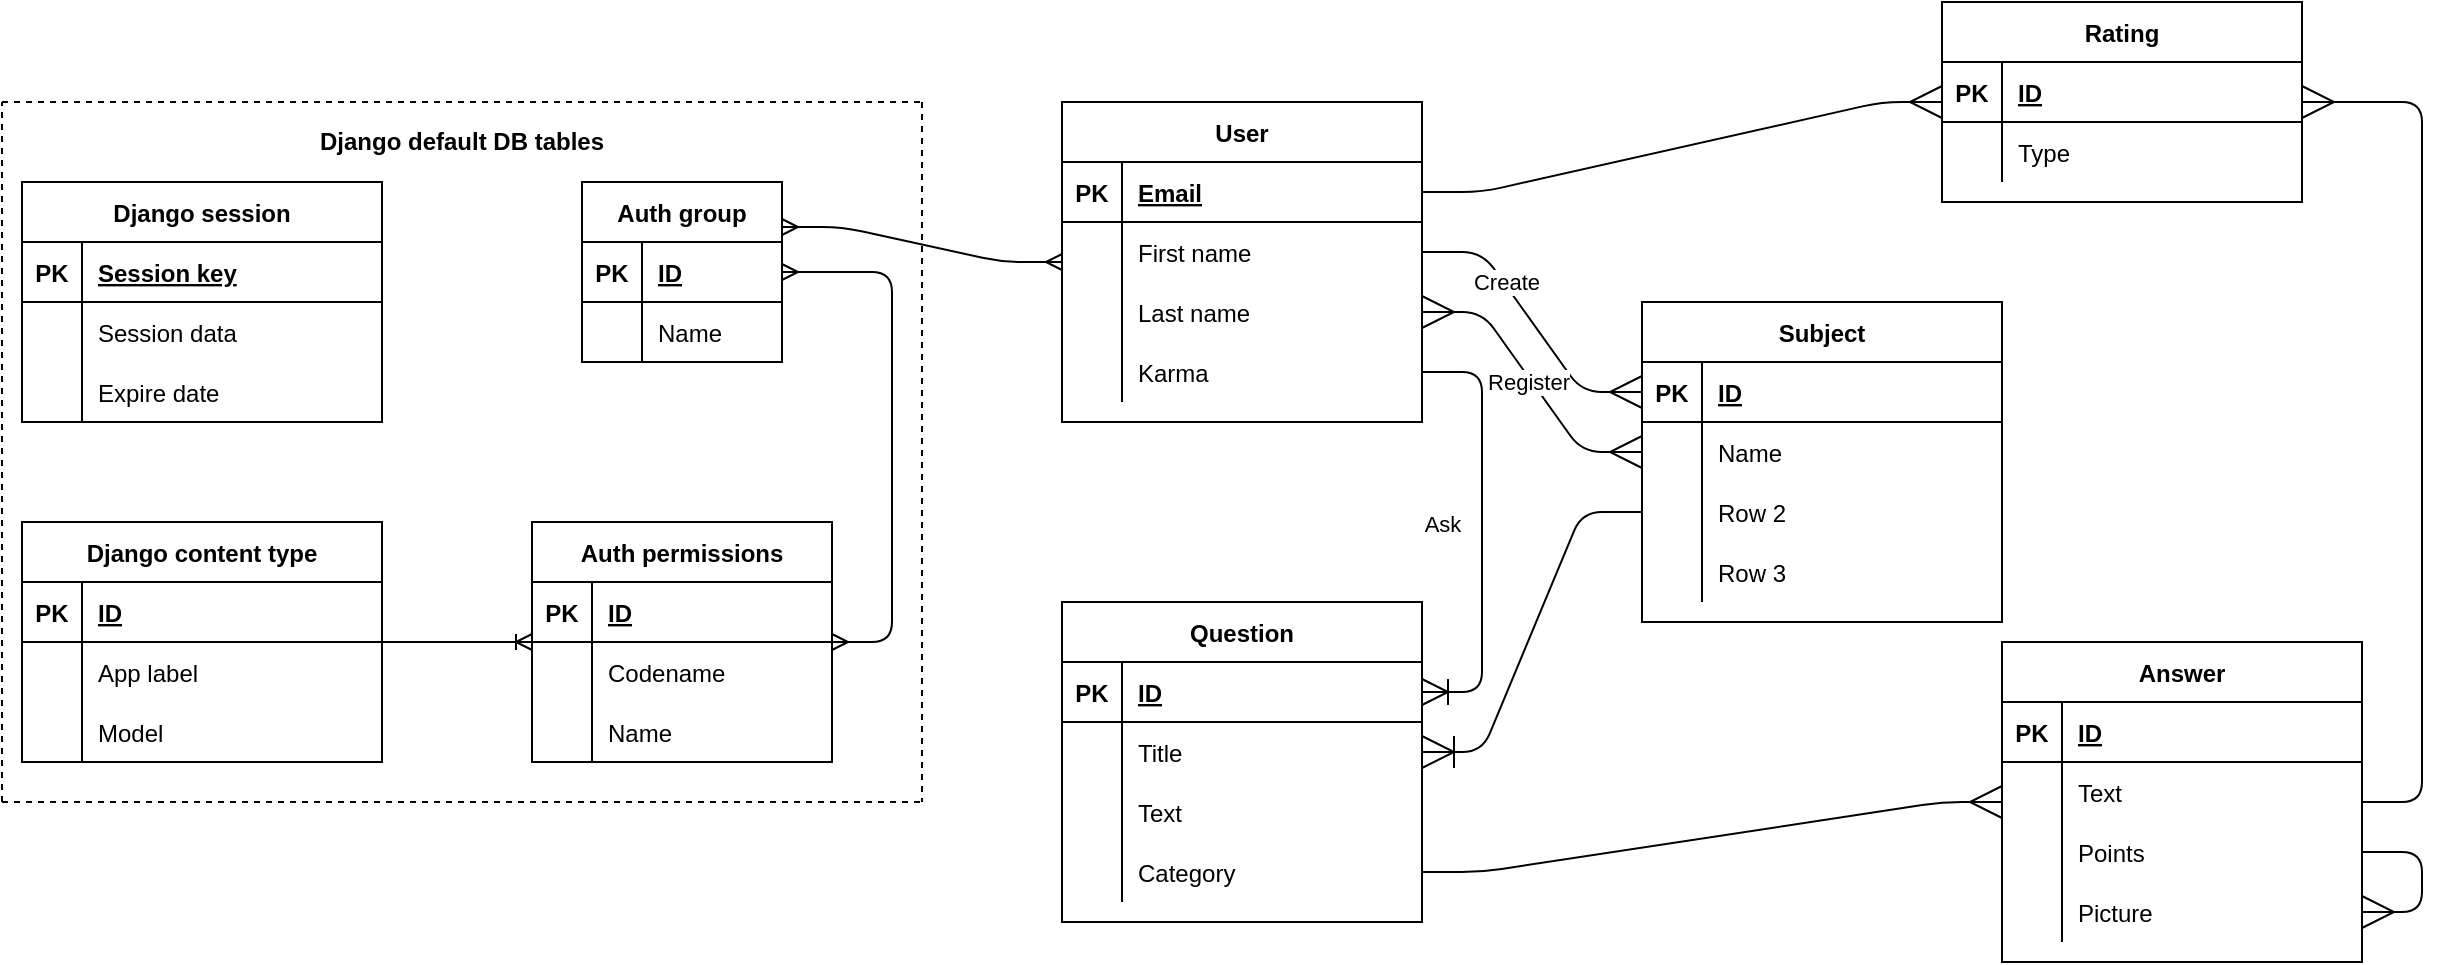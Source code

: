 <mxfile version="15.3.5" type="device" pages="2"><diagram id="R2lEEEUBdFMjLlhIrx00" name="Page-1"><mxGraphModel dx="2440" dy="793" grid="1" gridSize="10" guides="1" tooltips="1" connect="1" arrows="1" fold="1" page="1" pageScale="1" pageWidth="850" pageHeight="1100" math="0" shadow="0" extFonts="Permanent Marker^https://fonts.googleapis.com/css?family=Permanent+Marker"><root><mxCell id="0"/><mxCell id="1" parent="0"/><mxCell id="Apy66p_QesDcBcl1Cka--94" value="" style="edgeStyle=entityRelationEdgeStyle;fontSize=12;html=1;endArrow=ERmany;startArrow=ERmany;exitX=1;exitY=0.25;exitDx=0;exitDy=0;" parent="1" source="Apy66p_QesDcBcl1Cka--11" target="KSzaHcFA-20L5qhvlI6W-90" edge="1"><mxGeometry width="100" height="100" relative="1" as="geometry"><mxPoint x="55" y="600" as="sourcePoint"/><mxPoint x="140" y="360" as="targetPoint"/></mxGeometry></mxCell><mxCell id="KSzaHcFA-20L5qhvlI6W-52" value="Question" style="shape=table;startSize=30;container=1;collapsible=1;childLayout=tableLayout;fixedRows=1;rowLines=0;fontStyle=1;align=center;resizeLast=1;hachureGap=4;pointerEvents=0;" parent="1" vertex="1"><mxGeometry x="160" y="570" width="180" height="160" as="geometry"/></mxCell><mxCell id="KSzaHcFA-20L5qhvlI6W-53" value="" style="shape=partialRectangle;collapsible=0;dropTarget=0;pointerEvents=0;fillColor=none;top=0;left=0;bottom=1;right=0;points=[[0,0.5],[1,0.5]];portConstraint=eastwest;" parent="KSzaHcFA-20L5qhvlI6W-52" vertex="1"><mxGeometry y="30" width="180" height="30" as="geometry"/></mxCell><mxCell id="KSzaHcFA-20L5qhvlI6W-54" value="PK" style="shape=partialRectangle;connectable=0;fillColor=none;top=0;left=0;bottom=0;right=0;fontStyle=1;overflow=hidden;" parent="KSzaHcFA-20L5qhvlI6W-53" vertex="1"><mxGeometry width="30" height="30" as="geometry"><mxRectangle width="30" height="30" as="alternateBounds"/></mxGeometry></mxCell><mxCell id="KSzaHcFA-20L5qhvlI6W-55" value="ID" style="shape=partialRectangle;connectable=0;fillColor=none;top=0;left=0;bottom=0;right=0;align=left;spacingLeft=6;fontStyle=5;overflow=hidden;" parent="KSzaHcFA-20L5qhvlI6W-53" vertex="1"><mxGeometry x="30" width="150" height="30" as="geometry"><mxRectangle width="150" height="30" as="alternateBounds"/></mxGeometry></mxCell><mxCell id="KSzaHcFA-20L5qhvlI6W-56" value="" style="shape=partialRectangle;collapsible=0;dropTarget=0;pointerEvents=0;fillColor=none;top=0;left=0;bottom=0;right=0;points=[[0,0.5],[1,0.5]];portConstraint=eastwest;" parent="KSzaHcFA-20L5qhvlI6W-52" vertex="1"><mxGeometry y="60" width="180" height="30" as="geometry"/></mxCell><mxCell id="KSzaHcFA-20L5qhvlI6W-57" value="" style="shape=partialRectangle;connectable=0;fillColor=none;top=0;left=0;bottom=0;right=0;editable=1;overflow=hidden;" parent="KSzaHcFA-20L5qhvlI6W-56" vertex="1"><mxGeometry width="30" height="30" as="geometry"><mxRectangle width="30" height="30" as="alternateBounds"/></mxGeometry></mxCell><mxCell id="KSzaHcFA-20L5qhvlI6W-58" value="Title" style="shape=partialRectangle;connectable=0;fillColor=none;top=0;left=0;bottom=0;right=0;align=left;spacingLeft=6;overflow=hidden;" parent="KSzaHcFA-20L5qhvlI6W-56" vertex="1"><mxGeometry x="30" width="150" height="30" as="geometry"><mxRectangle width="150" height="30" as="alternateBounds"/></mxGeometry></mxCell><mxCell id="KSzaHcFA-20L5qhvlI6W-59" value="" style="shape=partialRectangle;collapsible=0;dropTarget=0;pointerEvents=0;fillColor=none;top=0;left=0;bottom=0;right=0;points=[[0,0.5],[1,0.5]];portConstraint=eastwest;" parent="KSzaHcFA-20L5qhvlI6W-52" vertex="1"><mxGeometry y="90" width="180" height="30" as="geometry"/></mxCell><mxCell id="KSzaHcFA-20L5qhvlI6W-60" value="" style="shape=partialRectangle;connectable=0;fillColor=none;top=0;left=0;bottom=0;right=0;editable=1;overflow=hidden;" parent="KSzaHcFA-20L5qhvlI6W-59" vertex="1"><mxGeometry width="30" height="30" as="geometry"><mxRectangle width="30" height="30" as="alternateBounds"/></mxGeometry></mxCell><mxCell id="KSzaHcFA-20L5qhvlI6W-61" value="Text" style="shape=partialRectangle;connectable=0;fillColor=none;top=0;left=0;bottom=0;right=0;align=left;spacingLeft=6;overflow=hidden;" parent="KSzaHcFA-20L5qhvlI6W-59" vertex="1"><mxGeometry x="30" width="150" height="30" as="geometry"><mxRectangle width="150" height="30" as="alternateBounds"/></mxGeometry></mxCell><mxCell id="KSzaHcFA-20L5qhvlI6W-62" value="" style="shape=partialRectangle;collapsible=0;dropTarget=0;pointerEvents=0;fillColor=none;top=0;left=0;bottom=0;right=0;points=[[0,0.5],[1,0.5]];portConstraint=eastwest;" parent="KSzaHcFA-20L5qhvlI6W-52" vertex="1"><mxGeometry y="120" width="180" height="30" as="geometry"/></mxCell><mxCell id="KSzaHcFA-20L5qhvlI6W-63" value="" style="shape=partialRectangle;connectable=0;fillColor=none;top=0;left=0;bottom=0;right=0;editable=1;overflow=hidden;" parent="KSzaHcFA-20L5qhvlI6W-62" vertex="1"><mxGeometry width="30" height="30" as="geometry"><mxRectangle width="30" height="30" as="alternateBounds"/></mxGeometry></mxCell><mxCell id="KSzaHcFA-20L5qhvlI6W-64" value="Category" style="shape=partialRectangle;connectable=0;fillColor=none;top=0;left=0;bottom=0;right=0;align=left;spacingLeft=6;overflow=hidden;" parent="KSzaHcFA-20L5qhvlI6W-62" vertex="1"><mxGeometry x="30" width="150" height="30" as="geometry"><mxRectangle width="150" height="30" as="alternateBounds"/></mxGeometry></mxCell><mxCell id="KSzaHcFA-20L5qhvlI6W-65" value="Answer" style="shape=table;startSize=30;container=1;collapsible=1;childLayout=tableLayout;fixedRows=1;rowLines=0;fontStyle=1;align=center;resizeLast=1;hachureGap=4;pointerEvents=0;" parent="1" vertex="1"><mxGeometry x="630" y="590" width="180" height="160" as="geometry"/></mxCell><mxCell id="KSzaHcFA-20L5qhvlI6W-66" value="" style="shape=partialRectangle;collapsible=0;dropTarget=0;pointerEvents=0;fillColor=none;top=0;left=0;bottom=1;right=0;points=[[0,0.5],[1,0.5]];portConstraint=eastwest;" parent="KSzaHcFA-20L5qhvlI6W-65" vertex="1"><mxGeometry y="30" width="180" height="30" as="geometry"/></mxCell><mxCell id="KSzaHcFA-20L5qhvlI6W-67" value="PK" style="shape=partialRectangle;connectable=0;fillColor=none;top=0;left=0;bottom=0;right=0;fontStyle=1;overflow=hidden;" parent="KSzaHcFA-20L5qhvlI6W-66" vertex="1"><mxGeometry width="30" height="30" as="geometry"><mxRectangle width="30" height="30" as="alternateBounds"/></mxGeometry></mxCell><mxCell id="KSzaHcFA-20L5qhvlI6W-68" value="ID" style="shape=partialRectangle;connectable=0;fillColor=none;top=0;left=0;bottom=0;right=0;align=left;spacingLeft=6;fontStyle=5;overflow=hidden;" parent="KSzaHcFA-20L5qhvlI6W-66" vertex="1"><mxGeometry x="30" width="150" height="30" as="geometry"><mxRectangle width="150" height="30" as="alternateBounds"/></mxGeometry></mxCell><mxCell id="KSzaHcFA-20L5qhvlI6W-69" value="" style="shape=partialRectangle;collapsible=0;dropTarget=0;pointerEvents=0;fillColor=none;top=0;left=0;bottom=0;right=0;points=[[0,0.5],[1,0.5]];portConstraint=eastwest;" parent="KSzaHcFA-20L5qhvlI6W-65" vertex="1"><mxGeometry y="60" width="180" height="30" as="geometry"/></mxCell><mxCell id="KSzaHcFA-20L5qhvlI6W-70" value="" style="shape=partialRectangle;connectable=0;fillColor=none;top=0;left=0;bottom=0;right=0;editable=1;overflow=hidden;" parent="KSzaHcFA-20L5qhvlI6W-69" vertex="1"><mxGeometry width="30" height="30" as="geometry"><mxRectangle width="30" height="30" as="alternateBounds"/></mxGeometry></mxCell><mxCell id="KSzaHcFA-20L5qhvlI6W-71" value="Text" style="shape=partialRectangle;connectable=0;fillColor=none;top=0;left=0;bottom=0;right=0;align=left;spacingLeft=6;overflow=hidden;" parent="KSzaHcFA-20L5qhvlI6W-69" vertex="1"><mxGeometry x="30" width="150" height="30" as="geometry"><mxRectangle width="150" height="30" as="alternateBounds"/></mxGeometry></mxCell><mxCell id="KSzaHcFA-20L5qhvlI6W-72" value="" style="shape=partialRectangle;collapsible=0;dropTarget=0;pointerEvents=0;fillColor=none;top=0;left=0;bottom=0;right=0;points=[[0,0.5],[1,0.5]];portConstraint=eastwest;" parent="KSzaHcFA-20L5qhvlI6W-65" vertex="1"><mxGeometry y="90" width="180" height="30" as="geometry"/></mxCell><mxCell id="KSzaHcFA-20L5qhvlI6W-73" value="" style="shape=partialRectangle;connectable=0;fillColor=none;top=0;left=0;bottom=0;right=0;editable=1;overflow=hidden;" parent="KSzaHcFA-20L5qhvlI6W-72" vertex="1"><mxGeometry width="30" height="30" as="geometry"><mxRectangle width="30" height="30" as="alternateBounds"/></mxGeometry></mxCell><mxCell id="KSzaHcFA-20L5qhvlI6W-74" value="Points" style="shape=partialRectangle;connectable=0;fillColor=none;top=0;left=0;bottom=0;right=0;align=left;spacingLeft=6;overflow=hidden;" parent="KSzaHcFA-20L5qhvlI6W-72" vertex="1"><mxGeometry x="30" width="150" height="30" as="geometry"><mxRectangle width="150" height="30" as="alternateBounds"/></mxGeometry></mxCell><mxCell id="KSzaHcFA-20L5qhvlI6W-75" value="" style="shape=partialRectangle;collapsible=0;dropTarget=0;pointerEvents=0;fillColor=none;top=0;left=0;bottom=0;right=0;points=[[0,0.5],[1,0.5]];portConstraint=eastwest;" parent="KSzaHcFA-20L5qhvlI6W-65" vertex="1"><mxGeometry y="120" width="180" height="30" as="geometry"/></mxCell><mxCell id="KSzaHcFA-20L5qhvlI6W-76" value="" style="shape=partialRectangle;connectable=0;fillColor=none;top=0;left=0;bottom=0;right=0;editable=1;overflow=hidden;" parent="KSzaHcFA-20L5qhvlI6W-75" vertex="1"><mxGeometry width="30" height="30" as="geometry"><mxRectangle width="30" height="30" as="alternateBounds"/></mxGeometry></mxCell><mxCell id="KSzaHcFA-20L5qhvlI6W-77" value="Picture" style="shape=partialRectangle;connectable=0;fillColor=none;top=0;left=0;bottom=0;right=0;align=left;spacingLeft=6;overflow=hidden;" parent="KSzaHcFA-20L5qhvlI6W-75" vertex="1"><mxGeometry x="30" width="150" height="30" as="geometry"><mxRectangle width="150" height="30" as="alternateBounds"/></mxGeometry></mxCell><mxCell id="KSzaHcFA-20L5qhvlI6W-145" value="" style="edgeStyle=entityRelationEdgeStyle;fontSize=12;html=1;endArrow=ERmany;startSize=14;endSize=14;sourcePerimeterSpacing=0;targetPerimeterSpacing=0;" parent="KSzaHcFA-20L5qhvlI6W-65" source="KSzaHcFA-20L5qhvlI6W-72" target="KSzaHcFA-20L5qhvlI6W-75" edge="1"><mxGeometry width="100" height="100" relative="1" as="geometry"><mxPoint x="90" y="140" as="sourcePoint"/><mxPoint x="130" y="160" as="targetPoint"/></mxGeometry></mxCell><mxCell id="KSzaHcFA-20L5qhvlI6W-90" value="User" style="shape=table;startSize=30;container=1;collapsible=1;childLayout=tableLayout;fixedRows=1;rowLines=0;fontStyle=1;align=center;resizeLast=1;hachureGap=4;pointerEvents=0;" parent="1" vertex="1"><mxGeometry x="160" y="320" width="180" height="160" as="geometry"/></mxCell><mxCell id="KSzaHcFA-20L5qhvlI6W-91" value="" style="shape=partialRectangle;collapsible=0;dropTarget=0;pointerEvents=0;fillColor=none;top=0;left=0;bottom=1;right=0;points=[[0,0.5],[1,0.5]];portConstraint=eastwest;" parent="KSzaHcFA-20L5qhvlI6W-90" vertex="1"><mxGeometry y="30" width="180" height="30" as="geometry"/></mxCell><mxCell id="KSzaHcFA-20L5qhvlI6W-92" value="PK" style="shape=partialRectangle;connectable=0;fillColor=none;top=0;left=0;bottom=0;right=0;fontStyle=1;overflow=hidden;" parent="KSzaHcFA-20L5qhvlI6W-91" vertex="1"><mxGeometry width="30" height="30" as="geometry"><mxRectangle width="30" height="30" as="alternateBounds"/></mxGeometry></mxCell><mxCell id="KSzaHcFA-20L5qhvlI6W-93" value="Email" style="shape=partialRectangle;connectable=0;fillColor=none;top=0;left=0;bottom=0;right=0;align=left;spacingLeft=6;fontStyle=5;overflow=hidden;" parent="KSzaHcFA-20L5qhvlI6W-91" vertex="1"><mxGeometry x="30" width="150" height="30" as="geometry"><mxRectangle width="150" height="30" as="alternateBounds"/></mxGeometry></mxCell><mxCell id="KSzaHcFA-20L5qhvlI6W-94" value="" style="shape=partialRectangle;collapsible=0;dropTarget=0;pointerEvents=0;fillColor=none;top=0;left=0;bottom=0;right=0;points=[[0,0.5],[1,0.5]];portConstraint=eastwest;" parent="KSzaHcFA-20L5qhvlI6W-90" vertex="1"><mxGeometry y="60" width="180" height="30" as="geometry"/></mxCell><mxCell id="KSzaHcFA-20L5qhvlI6W-95" value="" style="shape=partialRectangle;connectable=0;fillColor=none;top=0;left=0;bottom=0;right=0;editable=1;overflow=hidden;" parent="KSzaHcFA-20L5qhvlI6W-94" vertex="1"><mxGeometry width="30" height="30" as="geometry"><mxRectangle width="30" height="30" as="alternateBounds"/></mxGeometry></mxCell><mxCell id="KSzaHcFA-20L5qhvlI6W-96" value="First name" style="shape=partialRectangle;connectable=0;fillColor=none;top=0;left=0;bottom=0;right=0;align=left;spacingLeft=6;overflow=hidden;" parent="KSzaHcFA-20L5qhvlI6W-94" vertex="1"><mxGeometry x="30" width="150" height="30" as="geometry"><mxRectangle width="150" height="30" as="alternateBounds"/></mxGeometry></mxCell><mxCell id="KSzaHcFA-20L5qhvlI6W-97" value="" style="shape=partialRectangle;collapsible=0;dropTarget=0;pointerEvents=0;fillColor=none;top=0;left=0;bottom=0;right=0;points=[[0,0.5],[1,0.5]];portConstraint=eastwest;" parent="KSzaHcFA-20L5qhvlI6W-90" vertex="1"><mxGeometry y="90" width="180" height="30" as="geometry"/></mxCell><mxCell id="KSzaHcFA-20L5qhvlI6W-98" value="" style="shape=partialRectangle;connectable=0;fillColor=none;top=0;left=0;bottom=0;right=0;editable=1;overflow=hidden;" parent="KSzaHcFA-20L5qhvlI6W-97" vertex="1"><mxGeometry width="30" height="30" as="geometry"><mxRectangle width="30" height="30" as="alternateBounds"/></mxGeometry></mxCell><mxCell id="KSzaHcFA-20L5qhvlI6W-99" value="Last name" style="shape=partialRectangle;connectable=0;fillColor=none;top=0;left=0;bottom=0;right=0;align=left;spacingLeft=6;overflow=hidden;" parent="KSzaHcFA-20L5qhvlI6W-97" vertex="1"><mxGeometry x="30" width="150" height="30" as="geometry"><mxRectangle width="150" height="30" as="alternateBounds"/></mxGeometry></mxCell><mxCell id="KSzaHcFA-20L5qhvlI6W-100" value="" style="shape=partialRectangle;collapsible=0;dropTarget=0;pointerEvents=0;fillColor=none;top=0;left=0;bottom=0;right=0;points=[[0,0.5],[1,0.5]];portConstraint=eastwest;" parent="KSzaHcFA-20L5qhvlI6W-90" vertex="1"><mxGeometry y="120" width="180" height="30" as="geometry"/></mxCell><mxCell id="KSzaHcFA-20L5qhvlI6W-101" value="" style="shape=partialRectangle;connectable=0;fillColor=none;top=0;left=0;bottom=0;right=0;editable=1;overflow=hidden;" parent="KSzaHcFA-20L5qhvlI6W-100" vertex="1"><mxGeometry width="30" height="30" as="geometry"><mxRectangle width="30" height="30" as="alternateBounds"/></mxGeometry></mxCell><mxCell id="KSzaHcFA-20L5qhvlI6W-102" value="Karma" style="shape=partialRectangle;connectable=0;fillColor=none;top=0;left=0;bottom=0;right=0;align=left;spacingLeft=6;overflow=hidden;" parent="KSzaHcFA-20L5qhvlI6W-100" vertex="1"><mxGeometry x="30" width="150" height="30" as="geometry"><mxRectangle width="150" height="30" as="alternateBounds"/></mxGeometry></mxCell><mxCell id="KSzaHcFA-20L5qhvlI6W-103" value="Rating" style="shape=table;startSize=30;container=1;collapsible=1;childLayout=tableLayout;fixedRows=1;rowLines=0;fontStyle=1;align=center;resizeLast=1;hachureGap=4;pointerEvents=0;" parent="1" vertex="1"><mxGeometry x="600" y="270" width="180" height="100" as="geometry"/></mxCell><mxCell id="KSzaHcFA-20L5qhvlI6W-104" value="" style="shape=partialRectangle;collapsible=0;dropTarget=0;pointerEvents=0;fillColor=none;top=0;left=0;bottom=1;right=0;points=[[0,0.5],[1,0.5]];portConstraint=eastwest;" parent="KSzaHcFA-20L5qhvlI6W-103" vertex="1"><mxGeometry y="30" width="180" height="30" as="geometry"/></mxCell><mxCell id="KSzaHcFA-20L5qhvlI6W-105" value="PK" style="shape=partialRectangle;connectable=0;fillColor=none;top=0;left=0;bottom=0;right=0;fontStyle=1;overflow=hidden;" parent="KSzaHcFA-20L5qhvlI6W-104" vertex="1"><mxGeometry width="30" height="30" as="geometry"><mxRectangle width="30" height="30" as="alternateBounds"/></mxGeometry></mxCell><mxCell id="KSzaHcFA-20L5qhvlI6W-106" value="ID" style="shape=partialRectangle;connectable=0;fillColor=none;top=0;left=0;bottom=0;right=0;align=left;spacingLeft=6;fontStyle=5;overflow=hidden;" parent="KSzaHcFA-20L5qhvlI6W-104" vertex="1"><mxGeometry x="30" width="150" height="30" as="geometry"><mxRectangle width="150" height="30" as="alternateBounds"/></mxGeometry></mxCell><mxCell id="KSzaHcFA-20L5qhvlI6W-107" value="" style="shape=partialRectangle;collapsible=0;dropTarget=0;pointerEvents=0;fillColor=none;top=0;left=0;bottom=0;right=0;points=[[0,0.5],[1,0.5]];portConstraint=eastwest;" parent="KSzaHcFA-20L5qhvlI6W-103" vertex="1"><mxGeometry y="60" width="180" height="30" as="geometry"/></mxCell><mxCell id="KSzaHcFA-20L5qhvlI6W-108" value="" style="shape=partialRectangle;connectable=0;fillColor=none;top=0;left=0;bottom=0;right=0;editable=1;overflow=hidden;" parent="KSzaHcFA-20L5qhvlI6W-107" vertex="1"><mxGeometry width="30" height="30" as="geometry"><mxRectangle width="30" height="30" as="alternateBounds"/></mxGeometry></mxCell><mxCell id="KSzaHcFA-20L5qhvlI6W-109" value="Type" style="shape=partialRectangle;connectable=0;fillColor=none;top=0;left=0;bottom=0;right=0;align=left;spacingLeft=6;overflow=hidden;" parent="KSzaHcFA-20L5qhvlI6W-107" vertex="1"><mxGeometry x="30" width="150" height="30" as="geometry"><mxRectangle width="150" height="30" as="alternateBounds"/></mxGeometry></mxCell><mxCell id="KSzaHcFA-20L5qhvlI6W-116" value="Subject" style="shape=table;startSize=30;container=1;collapsible=1;childLayout=tableLayout;fixedRows=1;rowLines=0;fontStyle=1;align=center;resizeLast=1;hachureGap=4;pointerEvents=0;" parent="1" vertex="1"><mxGeometry x="450" y="420" width="180" height="160" as="geometry"/></mxCell><mxCell id="KSzaHcFA-20L5qhvlI6W-117" value="" style="shape=partialRectangle;collapsible=0;dropTarget=0;pointerEvents=0;fillColor=none;top=0;left=0;bottom=1;right=0;points=[[0,0.5],[1,0.5]];portConstraint=eastwest;" parent="KSzaHcFA-20L5qhvlI6W-116" vertex="1"><mxGeometry y="30" width="180" height="30" as="geometry"/></mxCell><mxCell id="KSzaHcFA-20L5qhvlI6W-118" value="PK" style="shape=partialRectangle;connectable=0;fillColor=none;top=0;left=0;bottom=0;right=0;fontStyle=1;overflow=hidden;" parent="KSzaHcFA-20L5qhvlI6W-117" vertex="1"><mxGeometry width="30" height="30" as="geometry"><mxRectangle width="30" height="30" as="alternateBounds"/></mxGeometry></mxCell><mxCell id="KSzaHcFA-20L5qhvlI6W-119" value="ID" style="shape=partialRectangle;connectable=0;fillColor=none;top=0;left=0;bottom=0;right=0;align=left;spacingLeft=6;fontStyle=5;overflow=hidden;" parent="KSzaHcFA-20L5qhvlI6W-117" vertex="1"><mxGeometry x="30" width="150" height="30" as="geometry"><mxRectangle width="150" height="30" as="alternateBounds"/></mxGeometry></mxCell><mxCell id="KSzaHcFA-20L5qhvlI6W-120" value="" style="shape=partialRectangle;collapsible=0;dropTarget=0;pointerEvents=0;fillColor=none;top=0;left=0;bottom=0;right=0;points=[[0,0.5],[1,0.5]];portConstraint=eastwest;" parent="KSzaHcFA-20L5qhvlI6W-116" vertex="1"><mxGeometry y="60" width="180" height="30" as="geometry"/></mxCell><mxCell id="KSzaHcFA-20L5qhvlI6W-121" value="" style="shape=partialRectangle;connectable=0;fillColor=none;top=0;left=0;bottom=0;right=0;editable=1;overflow=hidden;" parent="KSzaHcFA-20L5qhvlI6W-120" vertex="1"><mxGeometry width="30" height="30" as="geometry"><mxRectangle width="30" height="30" as="alternateBounds"/></mxGeometry></mxCell><mxCell id="KSzaHcFA-20L5qhvlI6W-122" value="Name" style="shape=partialRectangle;connectable=0;fillColor=none;top=0;left=0;bottom=0;right=0;align=left;spacingLeft=6;overflow=hidden;" parent="KSzaHcFA-20L5qhvlI6W-120" vertex="1"><mxGeometry x="30" width="150" height="30" as="geometry"><mxRectangle width="150" height="30" as="alternateBounds"/></mxGeometry></mxCell><mxCell id="KSzaHcFA-20L5qhvlI6W-123" value="" style="shape=partialRectangle;collapsible=0;dropTarget=0;pointerEvents=0;fillColor=none;top=0;left=0;bottom=0;right=0;points=[[0,0.5],[1,0.5]];portConstraint=eastwest;" parent="KSzaHcFA-20L5qhvlI6W-116" vertex="1"><mxGeometry y="90" width="180" height="30" as="geometry"/></mxCell><mxCell id="KSzaHcFA-20L5qhvlI6W-124" value="" style="shape=partialRectangle;connectable=0;fillColor=none;top=0;left=0;bottom=0;right=0;editable=1;overflow=hidden;" parent="KSzaHcFA-20L5qhvlI6W-123" vertex="1"><mxGeometry width="30" height="30" as="geometry"><mxRectangle width="30" height="30" as="alternateBounds"/></mxGeometry></mxCell><mxCell id="KSzaHcFA-20L5qhvlI6W-125" value="Row 2" style="shape=partialRectangle;connectable=0;fillColor=none;top=0;left=0;bottom=0;right=0;align=left;spacingLeft=6;overflow=hidden;" parent="KSzaHcFA-20L5qhvlI6W-123" vertex="1"><mxGeometry x="30" width="150" height="30" as="geometry"><mxRectangle width="150" height="30" as="alternateBounds"/></mxGeometry></mxCell><mxCell id="KSzaHcFA-20L5qhvlI6W-126" value="" style="shape=partialRectangle;collapsible=0;dropTarget=0;pointerEvents=0;fillColor=none;top=0;left=0;bottom=0;right=0;points=[[0,0.5],[1,0.5]];portConstraint=eastwest;" parent="KSzaHcFA-20L5qhvlI6W-116" vertex="1"><mxGeometry y="120" width="180" height="30" as="geometry"/></mxCell><mxCell id="KSzaHcFA-20L5qhvlI6W-127" value="" style="shape=partialRectangle;connectable=0;fillColor=none;top=0;left=0;bottom=0;right=0;editable=1;overflow=hidden;" parent="KSzaHcFA-20L5qhvlI6W-126" vertex="1"><mxGeometry width="30" height="30" as="geometry"><mxRectangle width="30" height="30" as="alternateBounds"/></mxGeometry></mxCell><mxCell id="KSzaHcFA-20L5qhvlI6W-128" value="Row 3" style="shape=partialRectangle;connectable=0;fillColor=none;top=0;left=0;bottom=0;right=0;align=left;spacingLeft=6;overflow=hidden;" parent="KSzaHcFA-20L5qhvlI6W-126" vertex="1"><mxGeometry x="30" width="150" height="30" as="geometry"><mxRectangle width="150" height="30" as="alternateBounds"/></mxGeometry></mxCell><mxCell id="KSzaHcFA-20L5qhvlI6W-129" value="" style="group" parent="1" vertex="1" connectable="0"><mxGeometry x="-370" y="320" width="460" height="350" as="geometry"/></mxCell><mxCell id="Apy66p_QesDcBcl1Cka--10" value="" style="group" parent="KSzaHcFA-20L5qhvlI6W-129" vertex="1" connectable="0"><mxGeometry x="290" y="40" width="100" height="90" as="geometry"/></mxCell><mxCell id="Apy66p_QesDcBcl1Cka--11" value="Auth group" style="shape=table;startSize=30;container=1;collapsible=1;childLayout=tableLayout;fixedRows=1;rowLines=0;fontStyle=1;align=center;resizeLast=1;" parent="Apy66p_QesDcBcl1Cka--10" vertex="1"><mxGeometry width="100" height="90" as="geometry"/></mxCell><mxCell id="Apy66p_QesDcBcl1Cka--12" value="" style="shape=partialRectangle;collapsible=0;dropTarget=0;pointerEvents=0;fillColor=none;points=[[0,0.5],[1,0.5]];portConstraint=eastwest;top=0;left=0;right=0;bottom=1;" parent="Apy66p_QesDcBcl1Cka--11" vertex="1"><mxGeometry y="30" width="100" height="30" as="geometry"/></mxCell><mxCell id="Apy66p_QesDcBcl1Cka--13" value="PK" style="shape=partialRectangle;overflow=hidden;connectable=0;fillColor=none;top=0;left=0;bottom=0;right=0;fontStyle=1;" parent="Apy66p_QesDcBcl1Cka--12" vertex="1"><mxGeometry width="30" height="30" as="geometry"><mxRectangle width="30" height="30" as="alternateBounds"/></mxGeometry></mxCell><mxCell id="Apy66p_QesDcBcl1Cka--14" value="ID" style="shape=partialRectangle;overflow=hidden;connectable=0;fillColor=none;top=0;left=0;bottom=0;right=0;align=left;spacingLeft=6;fontStyle=5;" parent="Apy66p_QesDcBcl1Cka--12" vertex="1"><mxGeometry x="30" width="70" height="30" as="geometry"><mxRectangle width="70" height="30" as="alternateBounds"/></mxGeometry></mxCell><mxCell id="Apy66p_QesDcBcl1Cka--15" value="" style="shape=partialRectangle;collapsible=0;dropTarget=0;pointerEvents=0;fillColor=none;points=[[0,0.5],[1,0.5]];portConstraint=eastwest;top=0;left=0;right=0;bottom=0;" parent="Apy66p_QesDcBcl1Cka--11" vertex="1"><mxGeometry y="60" width="100" height="30" as="geometry"/></mxCell><mxCell id="Apy66p_QesDcBcl1Cka--16" value="" style="shape=partialRectangle;overflow=hidden;connectable=0;fillColor=none;top=0;left=0;bottom=0;right=0;" parent="Apy66p_QesDcBcl1Cka--15" vertex="1"><mxGeometry width="30" height="30" as="geometry"><mxRectangle width="30" height="30" as="alternateBounds"/></mxGeometry></mxCell><mxCell id="Apy66p_QesDcBcl1Cka--17" value="Name" style="shape=partialRectangle;overflow=hidden;connectable=0;fillColor=none;top=0;left=0;bottom=0;right=0;align=left;spacingLeft=6;" parent="Apy66p_QesDcBcl1Cka--15" vertex="1"><mxGeometry x="30" width="70" height="30" as="geometry"><mxRectangle width="70" height="30" as="alternateBounds"/></mxGeometry></mxCell><mxCell id="Apy66p_QesDcBcl1Cka--51" value="Auth permissions" style="shape=table;startSize=30;container=1;collapsible=1;childLayout=tableLayout;fixedRows=1;rowLines=0;fontStyle=1;align=center;resizeLast=1;" parent="KSzaHcFA-20L5qhvlI6W-129" vertex="1"><mxGeometry x="265" y="210" width="150" height="120" as="geometry"/></mxCell><mxCell id="Apy66p_QesDcBcl1Cka--52" value="" style="shape=partialRectangle;collapsible=0;dropTarget=0;pointerEvents=0;fillColor=none;top=0;left=0;bottom=1;right=0;points=[[0,0.5],[1,0.5]];portConstraint=eastwest;" parent="Apy66p_QesDcBcl1Cka--51" vertex="1"><mxGeometry y="30" width="150" height="30" as="geometry"/></mxCell><mxCell id="Apy66p_QesDcBcl1Cka--53" value="PK" style="shape=partialRectangle;connectable=0;fillColor=none;top=0;left=0;bottom=0;right=0;fontStyle=1;overflow=hidden;" parent="Apy66p_QesDcBcl1Cka--52" vertex="1"><mxGeometry width="30" height="30" as="geometry"><mxRectangle width="30" height="30" as="alternateBounds"/></mxGeometry></mxCell><mxCell id="Apy66p_QesDcBcl1Cka--54" value="ID" style="shape=partialRectangle;connectable=0;fillColor=none;top=0;left=0;bottom=0;right=0;align=left;spacingLeft=6;fontStyle=5;overflow=hidden;" parent="Apy66p_QesDcBcl1Cka--52" vertex="1"><mxGeometry x="30" width="120" height="30" as="geometry"><mxRectangle width="120" height="30" as="alternateBounds"/></mxGeometry></mxCell><mxCell id="Apy66p_QesDcBcl1Cka--58" value="" style="shape=partialRectangle;collapsible=0;dropTarget=0;pointerEvents=0;fillColor=none;top=0;left=0;bottom=0;right=0;points=[[0,0.5],[1,0.5]];portConstraint=eastwest;" parent="Apy66p_QesDcBcl1Cka--51" vertex="1"><mxGeometry y="60" width="150" height="30" as="geometry"/></mxCell><mxCell id="Apy66p_QesDcBcl1Cka--59" value="" style="shape=partialRectangle;connectable=0;fillColor=none;top=0;left=0;bottom=0;right=0;editable=1;overflow=hidden;" parent="Apy66p_QesDcBcl1Cka--58" vertex="1"><mxGeometry width="30" height="30" as="geometry"><mxRectangle width="30" height="30" as="alternateBounds"/></mxGeometry></mxCell><mxCell id="Apy66p_QesDcBcl1Cka--60" value="Codename" style="shape=partialRectangle;connectable=0;fillColor=none;top=0;left=0;bottom=0;right=0;align=left;spacingLeft=6;overflow=hidden;" parent="Apy66p_QesDcBcl1Cka--58" vertex="1"><mxGeometry x="30" width="120" height="30" as="geometry"><mxRectangle width="120" height="30" as="alternateBounds"/></mxGeometry></mxCell><mxCell id="Apy66p_QesDcBcl1Cka--61" value="" style="shape=partialRectangle;collapsible=0;dropTarget=0;pointerEvents=0;fillColor=none;top=0;left=0;bottom=0;right=0;points=[[0,0.5],[1,0.5]];portConstraint=eastwest;" parent="Apy66p_QesDcBcl1Cka--51" vertex="1"><mxGeometry y="90" width="150" height="30" as="geometry"/></mxCell><mxCell id="Apy66p_QesDcBcl1Cka--62" value="" style="shape=partialRectangle;connectable=0;fillColor=none;top=0;left=0;bottom=0;right=0;editable=1;overflow=hidden;" parent="Apy66p_QesDcBcl1Cka--61" vertex="1"><mxGeometry width="30" height="30" as="geometry"><mxRectangle width="30" height="30" as="alternateBounds"/></mxGeometry></mxCell><mxCell id="Apy66p_QesDcBcl1Cka--63" value="Name" style="shape=partialRectangle;connectable=0;fillColor=none;top=0;left=0;bottom=0;right=0;align=left;spacingLeft=6;overflow=hidden;" parent="Apy66p_QesDcBcl1Cka--61" vertex="1"><mxGeometry x="30" width="120" height="30" as="geometry"><mxRectangle width="120" height="30" as="alternateBounds"/></mxGeometry></mxCell><mxCell id="Apy66p_QesDcBcl1Cka--64" value="Django content type" style="shape=table;startSize=30;container=1;collapsible=1;childLayout=tableLayout;fixedRows=1;rowLines=0;fontStyle=1;align=center;resizeLast=1;" parent="KSzaHcFA-20L5qhvlI6W-129" vertex="1"><mxGeometry x="10" y="210" width="180" height="120" as="geometry"/></mxCell><mxCell id="Apy66p_QesDcBcl1Cka--65" value="" style="shape=partialRectangle;collapsible=0;dropTarget=0;pointerEvents=0;fillColor=none;top=0;left=0;bottom=1;right=0;points=[[0,0.5],[1,0.5]];portConstraint=eastwest;" parent="Apy66p_QesDcBcl1Cka--64" vertex="1"><mxGeometry y="30" width="180" height="30" as="geometry"/></mxCell><mxCell id="Apy66p_QesDcBcl1Cka--66" value="PK" style="shape=partialRectangle;connectable=0;fillColor=none;top=0;left=0;bottom=0;right=0;fontStyle=1;overflow=hidden;" parent="Apy66p_QesDcBcl1Cka--65" vertex="1"><mxGeometry width="30" height="30" as="geometry"><mxRectangle width="30" height="30" as="alternateBounds"/></mxGeometry></mxCell><mxCell id="Apy66p_QesDcBcl1Cka--67" value="ID" style="shape=partialRectangle;connectable=0;fillColor=none;top=0;left=0;bottom=0;right=0;align=left;spacingLeft=6;fontStyle=5;overflow=hidden;" parent="Apy66p_QesDcBcl1Cka--65" vertex="1"><mxGeometry x="30" width="150" height="30" as="geometry"><mxRectangle width="150" height="30" as="alternateBounds"/></mxGeometry></mxCell><mxCell id="Apy66p_QesDcBcl1Cka--68" value="" style="shape=partialRectangle;collapsible=0;dropTarget=0;pointerEvents=0;fillColor=none;top=0;left=0;bottom=0;right=0;points=[[0,0.5],[1,0.5]];portConstraint=eastwest;" parent="Apy66p_QesDcBcl1Cka--64" vertex="1"><mxGeometry y="60" width="180" height="30" as="geometry"/></mxCell><mxCell id="Apy66p_QesDcBcl1Cka--69" value="" style="shape=partialRectangle;connectable=0;fillColor=none;top=0;left=0;bottom=0;right=0;editable=1;overflow=hidden;" parent="Apy66p_QesDcBcl1Cka--68" vertex="1"><mxGeometry width="30" height="30" as="geometry"><mxRectangle width="30" height="30" as="alternateBounds"/></mxGeometry></mxCell><mxCell id="Apy66p_QesDcBcl1Cka--70" value="App label" style="shape=partialRectangle;connectable=0;fillColor=none;top=0;left=0;bottom=0;right=0;align=left;spacingLeft=6;overflow=hidden;" parent="Apy66p_QesDcBcl1Cka--68" vertex="1"><mxGeometry x="30" width="150" height="30" as="geometry"><mxRectangle width="150" height="30" as="alternateBounds"/></mxGeometry></mxCell><mxCell id="Apy66p_QesDcBcl1Cka--71" value="" style="shape=partialRectangle;collapsible=0;dropTarget=0;pointerEvents=0;fillColor=none;top=0;left=0;bottom=0;right=0;points=[[0,0.5],[1,0.5]];portConstraint=eastwest;" parent="Apy66p_QesDcBcl1Cka--64" vertex="1"><mxGeometry y="90" width="180" height="30" as="geometry"/></mxCell><mxCell id="Apy66p_QesDcBcl1Cka--72" value="" style="shape=partialRectangle;connectable=0;fillColor=none;top=0;left=0;bottom=0;right=0;editable=1;overflow=hidden;" parent="Apy66p_QesDcBcl1Cka--71" vertex="1"><mxGeometry width="30" height="30" as="geometry"><mxRectangle width="30" height="30" as="alternateBounds"/></mxGeometry></mxCell><mxCell id="Apy66p_QesDcBcl1Cka--73" value="Model" style="shape=partialRectangle;connectable=0;fillColor=none;top=0;left=0;bottom=0;right=0;align=left;spacingLeft=6;overflow=hidden;" parent="Apy66p_QesDcBcl1Cka--71" vertex="1"><mxGeometry x="30" width="150" height="30" as="geometry"><mxRectangle width="150" height="30" as="alternateBounds"/></mxGeometry></mxCell><mxCell id="Apy66p_QesDcBcl1Cka--77" value="Django session" style="shape=table;startSize=30;container=1;collapsible=1;childLayout=tableLayout;fixedRows=1;rowLines=0;fontStyle=1;align=center;resizeLast=1;" parent="KSzaHcFA-20L5qhvlI6W-129" vertex="1"><mxGeometry x="10" y="40" width="180" height="120" as="geometry"/></mxCell><mxCell id="Apy66p_QesDcBcl1Cka--78" value="" style="shape=partialRectangle;collapsible=0;dropTarget=0;pointerEvents=0;fillColor=none;top=0;left=0;bottom=1;right=0;points=[[0,0.5],[1,0.5]];portConstraint=eastwest;" parent="Apy66p_QesDcBcl1Cka--77" vertex="1"><mxGeometry y="30" width="180" height="30" as="geometry"/></mxCell><mxCell id="Apy66p_QesDcBcl1Cka--79" value="PK" style="shape=partialRectangle;connectable=0;fillColor=none;top=0;left=0;bottom=0;right=0;fontStyle=1;overflow=hidden;" parent="Apy66p_QesDcBcl1Cka--78" vertex="1"><mxGeometry width="30" height="30" as="geometry"><mxRectangle width="30" height="30" as="alternateBounds"/></mxGeometry></mxCell><mxCell id="Apy66p_QesDcBcl1Cka--80" value="Session key" style="shape=partialRectangle;connectable=0;fillColor=none;top=0;left=0;bottom=0;right=0;align=left;spacingLeft=6;fontStyle=5;overflow=hidden;" parent="Apy66p_QesDcBcl1Cka--78" vertex="1"><mxGeometry x="30" width="150" height="30" as="geometry"><mxRectangle width="150" height="30" as="alternateBounds"/></mxGeometry></mxCell><mxCell id="Apy66p_QesDcBcl1Cka--81" value="" style="shape=partialRectangle;collapsible=0;dropTarget=0;pointerEvents=0;fillColor=none;top=0;left=0;bottom=0;right=0;points=[[0,0.5],[1,0.5]];portConstraint=eastwest;" parent="Apy66p_QesDcBcl1Cka--77" vertex="1"><mxGeometry y="60" width="180" height="30" as="geometry"/></mxCell><mxCell id="Apy66p_QesDcBcl1Cka--82" value="" style="shape=partialRectangle;connectable=0;fillColor=none;top=0;left=0;bottom=0;right=0;editable=1;overflow=hidden;" parent="Apy66p_QesDcBcl1Cka--81" vertex="1"><mxGeometry width="30" height="30" as="geometry"><mxRectangle width="30" height="30" as="alternateBounds"/></mxGeometry></mxCell><mxCell id="Apy66p_QesDcBcl1Cka--83" value="Session data" style="shape=partialRectangle;connectable=0;fillColor=none;top=0;left=0;bottom=0;right=0;align=left;spacingLeft=6;overflow=hidden;" parent="Apy66p_QesDcBcl1Cka--81" vertex="1"><mxGeometry x="30" width="150" height="30" as="geometry"><mxRectangle width="150" height="30" as="alternateBounds"/></mxGeometry></mxCell><mxCell id="Apy66p_QesDcBcl1Cka--84" value="" style="shape=partialRectangle;collapsible=0;dropTarget=0;pointerEvents=0;fillColor=none;top=0;left=0;bottom=0;right=0;points=[[0,0.5],[1,0.5]];portConstraint=eastwest;" parent="Apy66p_QesDcBcl1Cka--77" vertex="1"><mxGeometry y="90" width="180" height="30" as="geometry"/></mxCell><mxCell id="Apy66p_QesDcBcl1Cka--85" value="" style="shape=partialRectangle;connectable=0;fillColor=none;top=0;left=0;bottom=0;right=0;editable=1;overflow=hidden;" parent="Apy66p_QesDcBcl1Cka--84" vertex="1"><mxGeometry width="30" height="30" as="geometry"><mxRectangle width="30" height="30" as="alternateBounds"/></mxGeometry></mxCell><mxCell id="Apy66p_QesDcBcl1Cka--86" value="Expire date" style="shape=partialRectangle;connectable=0;fillColor=none;top=0;left=0;bottom=0;right=0;align=left;spacingLeft=6;overflow=hidden;" parent="Apy66p_QesDcBcl1Cka--84" vertex="1"><mxGeometry x="30" width="150" height="30" as="geometry"><mxRectangle width="150" height="30" as="alternateBounds"/></mxGeometry></mxCell><mxCell id="Apy66p_QesDcBcl1Cka--93" value="" style="edgeStyle=entityRelationEdgeStyle;fontSize=12;html=1;endArrow=ERmany;startArrow=ERmany;" parent="KSzaHcFA-20L5qhvlI6W-129" source="Apy66p_QesDcBcl1Cka--51" target="Apy66p_QesDcBcl1Cka--11" edge="1"><mxGeometry width="100" height="100" relative="1" as="geometry"><mxPoint x="440" y="160" as="sourcePoint"/><mxPoint x="540" y="60" as="targetPoint"/></mxGeometry></mxCell><mxCell id="Apy66p_QesDcBcl1Cka--96" value="" style="edgeStyle=entityRelationEdgeStyle;fontSize=12;html=1;endArrow=ERoneToMany;" parent="KSzaHcFA-20L5qhvlI6W-129" source="Apy66p_QesDcBcl1Cka--64" target="Apy66p_QesDcBcl1Cka--51" edge="1"><mxGeometry width="100" height="100" relative="1" as="geometry"><mxPoint x="440" y="160" as="sourcePoint"/><mxPoint x="540" y="60" as="targetPoint"/></mxGeometry></mxCell><mxCell id="Apy66p_QesDcBcl1Cka--101" value="" style="group" parent="KSzaHcFA-20L5qhvlI6W-129" vertex="1" connectable="0"><mxGeometry width="460" height="350" as="geometry"/></mxCell><mxCell id="Apy66p_QesDcBcl1Cka--97" value="" style="endArrow=none;dashed=1;html=1;" parent="Apy66p_QesDcBcl1Cka--101" edge="1"><mxGeometry width="50" height="50" relative="1" as="geometry"><mxPoint y="350" as="sourcePoint"/><mxPoint x="460" y="350" as="targetPoint"/></mxGeometry></mxCell><mxCell id="Apy66p_QesDcBcl1Cka--98" value="" style="endArrow=none;dashed=1;html=1;" parent="Apy66p_QesDcBcl1Cka--101" edge="1"><mxGeometry width="50" height="50" relative="1" as="geometry"><mxPoint x="460" as="sourcePoint"/><mxPoint x="460" y="350" as="targetPoint"/></mxGeometry></mxCell><mxCell id="Apy66p_QesDcBcl1Cka--99" value="" style="endArrow=none;dashed=1;html=1;" parent="Apy66p_QesDcBcl1Cka--101" edge="1"><mxGeometry width="50" height="50" relative="1" as="geometry"><mxPoint as="sourcePoint"/><mxPoint x="460" as="targetPoint"/></mxGeometry></mxCell><mxCell id="Apy66p_QesDcBcl1Cka--100" value="" style="endArrow=none;dashed=1;html=1;" parent="Apy66p_QesDcBcl1Cka--101" edge="1"><mxGeometry width="50" height="50" relative="1" as="geometry"><mxPoint y="350" as="sourcePoint"/><mxPoint as="targetPoint"/></mxGeometry></mxCell><mxCell id="Apy66p_QesDcBcl1Cka--103" value="&lt;b&gt;Django default DB tables&lt;/b&gt;" style="text;html=1;strokeColor=none;fillColor=none;align=center;verticalAlign=middle;whiteSpace=wrap;rounded=0;" parent="Apy66p_QesDcBcl1Cka--101" vertex="1"><mxGeometry x="145" y="10" width="170" height="20" as="geometry"/></mxCell><mxCell id="KSzaHcFA-20L5qhvlI6W-133" value="" style="edgeStyle=entityRelationEdgeStyle;fontSize=12;html=1;endArrow=ERoneToMany;startSize=11;endSize=11;sourcePerimeterSpacing=0;targetPerimeterSpacing=0;jumpSize=6;" parent="1" source="KSzaHcFA-20L5qhvlI6W-100" target="KSzaHcFA-20L5qhvlI6W-53" edge="1"><mxGeometry width="100" height="100" relative="1" as="geometry"><mxPoint x="280" y="690" as="sourcePoint"/><mxPoint x="380" y="590" as="targetPoint"/></mxGeometry></mxCell><mxCell id="KSzaHcFA-20L5qhvlI6W-139" value="&lt;div&gt;Ask&lt;/div&gt;" style="edgeLabel;html=1;align=center;verticalAlign=middle;resizable=0;points=[];" parent="KSzaHcFA-20L5qhvlI6W-133" vertex="1" connectable="0"><mxGeometry x="0.141" relative="1" as="geometry"><mxPoint x="-20" y="-20" as="offset"/></mxGeometry></mxCell><mxCell id="KSzaHcFA-20L5qhvlI6W-140" value="" style="edgeStyle=entityRelationEdgeStyle;fontSize=12;html=1;endArrow=ERmany;startSize=14;endSize=14;sourcePerimeterSpacing=0;targetPerimeterSpacing=0;exitX=1;exitY=0.5;exitDx=0;exitDy=0;" parent="1" source="KSzaHcFA-20L5qhvlI6W-91" target="KSzaHcFA-20L5qhvlI6W-103" edge="1"><mxGeometry width="100" height="100" relative="1" as="geometry"><mxPoint x="370" y="680" as="sourcePoint"/><mxPoint x="470" y="580" as="targetPoint"/></mxGeometry></mxCell><mxCell id="KSzaHcFA-20L5qhvlI6W-141" value="" style="edgeStyle=entityRelationEdgeStyle;fontSize=12;html=1;endArrow=ERmany;startSize=14;endSize=14;sourcePerimeterSpacing=0;targetPerimeterSpacing=0;" parent="1" source="KSzaHcFA-20L5qhvlI6W-65" target="KSzaHcFA-20L5qhvlI6W-103" edge="1"><mxGeometry width="100" height="100" relative="1" as="geometry"><mxPoint x="360" y="700" as="sourcePoint"/><mxPoint x="460" y="600" as="targetPoint"/></mxGeometry></mxCell><mxCell id="KSzaHcFA-20L5qhvlI6W-142" value="" style="edgeStyle=entityRelationEdgeStyle;fontSize=12;html=1;endArrow=ERoneToMany;startSize=14;endSize=14;sourcePerimeterSpacing=0;targetPerimeterSpacing=0;" parent="1" source="KSzaHcFA-20L5qhvlI6W-123" target="KSzaHcFA-20L5qhvlI6W-56" edge="1"><mxGeometry width="100" height="100" relative="1" as="geometry"><mxPoint x="290" y="790" as="sourcePoint"/><mxPoint x="390" y="690" as="targetPoint"/></mxGeometry></mxCell><mxCell id="KSzaHcFA-20L5qhvlI6W-144" value="" style="edgeStyle=entityRelationEdgeStyle;fontSize=12;html=1;endArrow=ERmany;startSize=14;endSize=14;sourcePerimeterSpacing=0;targetPerimeterSpacing=0;" parent="1" source="KSzaHcFA-20L5qhvlI6W-62" target="KSzaHcFA-20L5qhvlI6W-65" edge="1"><mxGeometry width="100" height="100" relative="1" as="geometry"><mxPoint x="370" y="760" as="sourcePoint"/><mxPoint x="560" y="540" as="targetPoint"/></mxGeometry></mxCell><mxCell id="KSzaHcFA-20L5qhvlI6W-146" value="" style="edgeStyle=entityRelationEdgeStyle;fontSize=12;html=1;endArrow=ERmany;startSize=14;endSize=14;sourcePerimeterSpacing=0;targetPerimeterSpacing=0;" parent="1" source="KSzaHcFA-20L5qhvlI6W-94" target="KSzaHcFA-20L5qhvlI6W-117" edge="1"><mxGeometry width="100" height="100" relative="1" as="geometry"><mxPoint x="410" y="390" as="sourcePoint"/><mxPoint x="420" y="410" as="targetPoint"/></mxGeometry></mxCell><mxCell id="KSzaHcFA-20L5qhvlI6W-147" value="Create" style="edgeLabel;html=1;align=center;verticalAlign=middle;resizable=0;points=[];" parent="KSzaHcFA-20L5qhvlI6W-146" vertex="1" connectable="0"><mxGeometry x="-0.326" y="1" relative="1" as="geometry"><mxPoint as="offset"/></mxGeometry></mxCell><mxCell id="KSzaHcFA-20L5qhvlI6W-149" value="" style="edgeStyle=entityRelationEdgeStyle;fontSize=12;html=1;endArrow=ERmany;startArrow=ERmany;startSize=14;endSize=14;sourcePerimeterSpacing=0;targetPerimeterSpacing=0;" parent="1" source="KSzaHcFA-20L5qhvlI6W-97" target="KSzaHcFA-20L5qhvlI6W-120" edge="1"><mxGeometry width="100" height="100" relative="1" as="geometry"><mxPoint x="540" y="710" as="sourcePoint"/><mxPoint x="640" y="610" as="targetPoint"/></mxGeometry></mxCell><mxCell id="KSzaHcFA-20L5qhvlI6W-150" value="Register" style="edgeLabel;html=1;align=center;verticalAlign=middle;resizable=0;points=[];" parent="KSzaHcFA-20L5qhvlI6W-149" vertex="1" connectable="0"><mxGeometry x="-0.024" y="-2" relative="1" as="geometry"><mxPoint as="offset"/></mxGeometry></mxCell></root></mxGraphModel></diagram><diagram id="zzJQ5BisdILKj1ICCtQO" name="Page-2"><mxGraphModel dx="2177" dy="793" grid="1" gridSize="10" guides="1" tooltips="1" connect="1" arrows="1" fold="1" page="1" pageScale="1" pageWidth="827" pageHeight="1169" math="0" shadow="0"><root><mxCell id="E0j1BQQdfri8mgkAOBtm-0"/><mxCell id="E0j1BQQdfri8mgkAOBtm-1" parent="E0j1BQQdfri8mgkAOBtm-0"/><mxCell id="E0j1BQQdfri8mgkAOBtm-2" value="" style="edgeStyle=entityRelationEdgeStyle;fontSize=12;html=1;endArrow=ERmany;startArrow=ERmany;" parent="E0j1BQQdfri8mgkAOBtm-1" source="E0j1BQQdfri8mgkAOBtm-66" target="E0j1BQQdfri8mgkAOBtm-30" edge="1"><mxGeometry width="100" height="100" relative="1" as="geometry"><mxPoint x="55" y="600" as="sourcePoint"/><mxPoint x="140" y="360" as="targetPoint"/></mxGeometry></mxCell><mxCell id="E0j1BQQdfri8mgkAOBtm-3" value="Question" style="shape=table;startSize=30;container=1;collapsible=1;childLayout=tableLayout;fixedRows=1;rowLines=0;fontStyle=1;align=center;resizeLast=1;hachureGap=4;pointerEvents=0;" parent="E0j1BQQdfri8mgkAOBtm-1" vertex="1"><mxGeometry x="140" y="580" width="180" height="150" as="geometry"/></mxCell><mxCell id="E0j1BQQdfri8mgkAOBtm-4" value="" style="shape=partialRectangle;collapsible=0;dropTarget=0;pointerEvents=0;fillColor=none;top=0;left=0;bottom=1;right=0;points=[[0,0.5],[1,0.5]];portConstraint=eastwest;" parent="E0j1BQQdfri8mgkAOBtm-3" vertex="1"><mxGeometry y="30" width="180" height="30" as="geometry"/></mxCell><mxCell id="E0j1BQQdfri8mgkAOBtm-5" value="PK" style="shape=partialRectangle;connectable=0;fillColor=none;top=0;left=0;bottom=0;right=0;fontStyle=1;overflow=hidden;" parent="E0j1BQQdfri8mgkAOBtm-4" vertex="1"><mxGeometry width="30" height="30" as="geometry"><mxRectangle width="30" height="30" as="alternateBounds"/></mxGeometry></mxCell><mxCell id="E0j1BQQdfri8mgkAOBtm-6" value="ID" style="shape=partialRectangle;connectable=0;fillColor=none;top=0;left=0;bottom=0;right=0;align=left;spacingLeft=6;fontStyle=5;overflow=hidden;" parent="E0j1BQQdfri8mgkAOBtm-4" vertex="1"><mxGeometry x="30" width="150" height="30" as="geometry"><mxRectangle width="150" height="30" as="alternateBounds"/></mxGeometry></mxCell><mxCell id="E0j1BQQdfri8mgkAOBtm-7" value="" style="shape=partialRectangle;collapsible=0;dropTarget=0;pointerEvents=0;fillColor=none;top=0;left=0;bottom=0;right=0;points=[[0,0.5],[1,0.5]];portConstraint=eastwest;" parent="E0j1BQQdfri8mgkAOBtm-3" vertex="1"><mxGeometry y="60" width="180" height="30" as="geometry"/></mxCell><mxCell id="E0j1BQQdfri8mgkAOBtm-8" value="" style="shape=partialRectangle;connectable=0;fillColor=none;top=0;left=0;bottom=0;right=0;editable=1;overflow=hidden;" parent="E0j1BQQdfri8mgkAOBtm-7" vertex="1"><mxGeometry width="30" height="30" as="geometry"><mxRectangle width="30" height="30" as="alternateBounds"/></mxGeometry></mxCell><mxCell id="E0j1BQQdfri8mgkAOBtm-9" value="Title" style="shape=partialRectangle;connectable=0;fillColor=none;top=0;left=0;bottom=0;right=0;align=left;spacingLeft=6;overflow=hidden;" parent="E0j1BQQdfri8mgkAOBtm-7" vertex="1"><mxGeometry x="30" width="150" height="30" as="geometry"><mxRectangle width="150" height="30" as="alternateBounds"/></mxGeometry></mxCell><mxCell id="E0j1BQQdfri8mgkAOBtm-10" value="" style="shape=partialRectangle;collapsible=0;dropTarget=0;pointerEvents=0;fillColor=none;top=0;left=0;bottom=0;right=0;points=[[0,0.5],[1,0.5]];portConstraint=eastwest;" parent="E0j1BQQdfri8mgkAOBtm-3" vertex="1"><mxGeometry y="90" width="180" height="30" as="geometry"/></mxCell><mxCell id="E0j1BQQdfri8mgkAOBtm-11" value="" style="shape=partialRectangle;connectable=0;fillColor=none;top=0;left=0;bottom=0;right=0;editable=1;overflow=hidden;" parent="E0j1BQQdfri8mgkAOBtm-10" vertex="1"><mxGeometry width="30" height="30" as="geometry"><mxRectangle width="30" height="30" as="alternateBounds"/></mxGeometry></mxCell><mxCell id="E0j1BQQdfri8mgkAOBtm-12" value="Text" style="shape=partialRectangle;connectable=0;fillColor=none;top=0;left=0;bottom=0;right=0;align=left;spacingLeft=6;overflow=hidden;" parent="E0j1BQQdfri8mgkAOBtm-10" vertex="1"><mxGeometry x="30" width="150" height="30" as="geometry"><mxRectangle width="150" height="30" as="alternateBounds"/></mxGeometry></mxCell><mxCell id="qu-U0W3mSs8zjcbtvWfx-25" value="" style="shape=partialRectangle;collapsible=0;dropTarget=0;pointerEvents=0;fillColor=none;top=0;left=0;bottom=0;right=0;points=[[0,0.5],[1,0.5]];portConstraint=eastwest;" parent="E0j1BQQdfri8mgkAOBtm-3" vertex="1"><mxGeometry y="120" width="180" height="30" as="geometry"/></mxCell><mxCell id="qu-U0W3mSs8zjcbtvWfx-26" value="" style="shape=partialRectangle;connectable=0;fillColor=none;top=0;left=0;bottom=0;right=0;editable=1;overflow=hidden;" parent="qu-U0W3mSs8zjcbtvWfx-25" vertex="1"><mxGeometry width="30" height="30" as="geometry"><mxRectangle width="30" height="30" as="alternateBounds"/></mxGeometry></mxCell><mxCell id="qu-U0W3mSs8zjcbtvWfx-27" value="Picture" style="shape=partialRectangle;connectable=0;fillColor=none;top=0;left=0;bottom=0;right=0;align=left;spacingLeft=6;overflow=hidden;" parent="qu-U0W3mSs8zjcbtvWfx-25" vertex="1"><mxGeometry x="30" width="150" height="30" as="geometry"><mxRectangle width="150" height="30" as="alternateBounds"/></mxGeometry></mxCell><mxCell id="E0j1BQQdfri8mgkAOBtm-16" value="AbstractAnswer" style="shape=table;startSize=30;container=1;collapsible=1;childLayout=tableLayout;fixedRows=1;rowLines=0;fontStyle=1;align=center;resizeLast=1;hachureGap=4;pointerEvents=0;" parent="E0j1BQQdfri8mgkAOBtm-1" vertex="1"><mxGeometry x="710" y="570" width="180" height="120" as="geometry"/></mxCell><mxCell id="E0j1BQQdfri8mgkAOBtm-17" value="" style="shape=partialRectangle;collapsible=0;dropTarget=0;pointerEvents=0;fillColor=none;top=0;left=0;bottom=1;right=0;points=[[0,0.5],[1,0.5]];portConstraint=eastwest;" parent="E0j1BQQdfri8mgkAOBtm-16" vertex="1"><mxGeometry y="30" width="180" height="30" as="geometry"/></mxCell><mxCell id="E0j1BQQdfri8mgkAOBtm-18" value="PK" style="shape=partialRectangle;connectable=0;fillColor=none;top=0;left=0;bottom=0;right=0;fontStyle=1;overflow=hidden;" parent="E0j1BQQdfri8mgkAOBtm-17" vertex="1"><mxGeometry width="30" height="30" as="geometry"><mxRectangle width="30" height="30" as="alternateBounds"/></mxGeometry></mxCell><mxCell id="E0j1BQQdfri8mgkAOBtm-19" value="ID" style="shape=partialRectangle;connectable=0;fillColor=none;top=0;left=0;bottom=0;right=0;align=left;spacingLeft=6;fontStyle=5;overflow=hidden;" parent="E0j1BQQdfri8mgkAOBtm-17" vertex="1"><mxGeometry x="30" width="150" height="30" as="geometry"><mxRectangle width="150" height="30" as="alternateBounds"/></mxGeometry></mxCell><mxCell id="E0j1BQQdfri8mgkAOBtm-20" value="" style="shape=partialRectangle;collapsible=0;dropTarget=0;pointerEvents=0;fillColor=none;top=0;left=0;bottom=0;right=0;points=[[0,0.5],[1,0.5]];portConstraint=eastwest;" parent="E0j1BQQdfri8mgkAOBtm-16" vertex="1"><mxGeometry y="60" width="180" height="30" as="geometry"/></mxCell><mxCell id="E0j1BQQdfri8mgkAOBtm-21" value="" style="shape=partialRectangle;connectable=0;fillColor=none;top=0;left=0;bottom=0;right=0;editable=1;overflow=hidden;" parent="E0j1BQQdfri8mgkAOBtm-20" vertex="1"><mxGeometry width="30" height="30" as="geometry"><mxRectangle width="30" height="30" as="alternateBounds"/></mxGeometry></mxCell><mxCell id="E0j1BQQdfri8mgkAOBtm-22" value="Text" style="shape=partialRectangle;connectable=0;fillColor=none;top=0;left=0;bottom=0;right=0;align=left;spacingLeft=6;overflow=hidden;" parent="E0j1BQQdfri8mgkAOBtm-20" vertex="1"><mxGeometry x="30" width="150" height="30" as="geometry"><mxRectangle width="150" height="30" as="alternateBounds"/></mxGeometry></mxCell><mxCell id="E0j1BQQdfri8mgkAOBtm-26" value="" style="shape=partialRectangle;collapsible=0;dropTarget=0;pointerEvents=0;fillColor=none;top=0;left=0;bottom=0;right=0;points=[[0,0.5],[1,0.5]];portConstraint=eastwest;" parent="E0j1BQQdfri8mgkAOBtm-16" vertex="1"><mxGeometry y="90" width="180" height="30" as="geometry"/></mxCell><mxCell id="E0j1BQQdfri8mgkAOBtm-27" value="" style="shape=partialRectangle;connectable=0;fillColor=none;top=0;left=0;bottom=0;right=0;editable=1;overflow=hidden;" parent="E0j1BQQdfri8mgkAOBtm-26" vertex="1"><mxGeometry width="30" height="30" as="geometry"><mxRectangle width="30" height="30" as="alternateBounds"/></mxGeometry></mxCell><mxCell id="E0j1BQQdfri8mgkAOBtm-28" value="Picture" style="shape=partialRectangle;connectable=0;fillColor=none;top=0;left=0;bottom=0;right=0;align=left;spacingLeft=6;overflow=hidden;" parent="E0j1BQQdfri8mgkAOBtm-26" vertex="1"><mxGeometry x="30" width="150" height="30" as="geometry"><mxRectangle width="150" height="30" as="alternateBounds"/></mxGeometry></mxCell><mxCell id="E0j1BQQdfri8mgkAOBtm-30" value="User" style="shape=table;startSize=30;container=1;collapsible=1;childLayout=tableLayout;fixedRows=1;rowLines=0;fontStyle=1;align=center;resizeLast=1;hachureGap=4;pointerEvents=0;" parent="E0j1BQQdfri8mgkAOBtm-1" vertex="1"><mxGeometry x="140" y="315" width="180" height="180" as="geometry"/></mxCell><mxCell id="E0j1BQQdfri8mgkAOBtm-31" value="" style="shape=partialRectangle;collapsible=0;dropTarget=0;pointerEvents=0;fillColor=none;top=0;left=0;bottom=1;right=0;points=[[0,0.5],[1,0.5]];portConstraint=eastwest;" parent="E0j1BQQdfri8mgkAOBtm-30" vertex="1"><mxGeometry y="30" width="180" height="30" as="geometry"/></mxCell><mxCell id="E0j1BQQdfri8mgkAOBtm-32" value="PK" style="shape=partialRectangle;connectable=0;fillColor=none;top=0;left=0;bottom=0;right=0;fontStyle=1;overflow=hidden;" parent="E0j1BQQdfri8mgkAOBtm-31" vertex="1"><mxGeometry width="30" height="30" as="geometry"><mxRectangle width="30" height="30" as="alternateBounds"/></mxGeometry></mxCell><mxCell id="E0j1BQQdfri8mgkAOBtm-33" value="ID" style="shape=partialRectangle;connectable=0;fillColor=none;top=0;left=0;bottom=0;right=0;align=left;spacingLeft=6;fontStyle=5;overflow=hidden;" parent="E0j1BQQdfri8mgkAOBtm-31" vertex="1"><mxGeometry x="30" width="150" height="30" as="geometry"><mxRectangle width="150" height="30" as="alternateBounds"/></mxGeometry></mxCell><mxCell id="ak5VnE1OvZzPo8kyiElV-1" value="" style="shape=partialRectangle;collapsible=0;dropTarget=0;pointerEvents=0;fillColor=none;top=0;left=0;bottom=0;right=0;points=[[0,0.5],[1,0.5]];portConstraint=eastwest;" parent="E0j1BQQdfri8mgkAOBtm-30" vertex="1"><mxGeometry y="60" width="180" height="30" as="geometry"/></mxCell><mxCell id="ak5VnE1OvZzPo8kyiElV-2" value="" style="shape=partialRectangle;connectable=0;fillColor=none;top=0;left=0;bottom=0;right=0;editable=1;overflow=hidden;" parent="ak5VnE1OvZzPo8kyiElV-1" vertex="1"><mxGeometry width="30" height="30" as="geometry"><mxRectangle width="30" height="30" as="alternateBounds"/></mxGeometry></mxCell><mxCell id="ak5VnE1OvZzPo8kyiElV-3" value="Email" style="shape=partialRectangle;connectable=0;fillColor=none;top=0;left=0;bottom=0;right=0;align=left;spacingLeft=6;overflow=hidden;" parent="ak5VnE1OvZzPo8kyiElV-1" vertex="1"><mxGeometry x="30" width="150" height="30" as="geometry"><mxRectangle width="150" height="30" as="alternateBounds"/></mxGeometry></mxCell><mxCell id="qu-U0W3mSs8zjcbtvWfx-16" value="" style="shape=partialRectangle;collapsible=0;dropTarget=0;pointerEvents=0;fillColor=none;top=0;left=0;bottom=0;right=0;points=[[0,0.5],[1,0.5]];portConstraint=eastwest;" parent="E0j1BQQdfri8mgkAOBtm-30" vertex="1"><mxGeometry y="90" width="180" height="30" as="geometry"/></mxCell><mxCell id="qu-U0W3mSs8zjcbtvWfx-17" value="" style="shape=partialRectangle;connectable=0;fillColor=none;top=0;left=0;bottom=0;right=0;editable=1;overflow=hidden;" parent="qu-U0W3mSs8zjcbtvWfx-16" vertex="1"><mxGeometry width="30" height="30" as="geometry"><mxRectangle width="30" height="30" as="alternateBounds"/></mxGeometry></mxCell><mxCell id="qu-U0W3mSs8zjcbtvWfx-18" value="Login" style="shape=partialRectangle;connectable=0;fillColor=none;top=0;left=0;bottom=0;right=0;align=left;spacingLeft=6;overflow=hidden;" parent="qu-U0W3mSs8zjcbtvWfx-16" vertex="1"><mxGeometry x="30" width="150" height="30" as="geometry"><mxRectangle width="150" height="30" as="alternateBounds"/></mxGeometry></mxCell><mxCell id="E0j1BQQdfri8mgkAOBtm-34" value="" style="shape=partialRectangle;collapsible=0;dropTarget=0;pointerEvents=0;fillColor=none;top=0;left=0;bottom=0;right=0;points=[[0,0.5],[1,0.5]];portConstraint=eastwest;" parent="E0j1BQQdfri8mgkAOBtm-30" vertex="1"><mxGeometry y="120" width="180" height="30" as="geometry"/></mxCell><mxCell id="E0j1BQQdfri8mgkAOBtm-35" value="" style="shape=partialRectangle;connectable=0;fillColor=none;top=0;left=0;bottom=0;right=0;editable=1;overflow=hidden;" parent="E0j1BQQdfri8mgkAOBtm-34" vertex="1"><mxGeometry width="30" height="30" as="geometry"><mxRectangle width="30" height="30" as="alternateBounds"/></mxGeometry></mxCell><mxCell id="E0j1BQQdfri8mgkAOBtm-36" value="First name" style="shape=partialRectangle;connectable=0;fillColor=none;top=0;left=0;bottom=0;right=0;align=left;spacingLeft=6;overflow=hidden;" parent="E0j1BQQdfri8mgkAOBtm-34" vertex="1"><mxGeometry x="30" width="150" height="30" as="geometry"><mxRectangle width="150" height="30" as="alternateBounds"/></mxGeometry></mxCell><mxCell id="E0j1BQQdfri8mgkAOBtm-37" value="" style="shape=partialRectangle;collapsible=0;dropTarget=0;pointerEvents=0;fillColor=none;top=0;left=0;bottom=0;right=0;points=[[0,0.5],[1,0.5]];portConstraint=eastwest;" parent="E0j1BQQdfri8mgkAOBtm-30" vertex="1"><mxGeometry y="150" width="180" height="30" as="geometry"/></mxCell><mxCell id="E0j1BQQdfri8mgkAOBtm-38" value="" style="shape=partialRectangle;connectable=0;fillColor=none;top=0;left=0;bottom=0;right=0;editable=1;overflow=hidden;" parent="E0j1BQQdfri8mgkAOBtm-37" vertex="1"><mxGeometry width="30" height="30" as="geometry"><mxRectangle width="30" height="30" as="alternateBounds"/></mxGeometry></mxCell><mxCell id="E0j1BQQdfri8mgkAOBtm-39" value="Last name" style="shape=partialRectangle;connectable=0;fillColor=none;top=0;left=0;bottom=0;right=0;align=left;spacingLeft=6;overflow=hidden;" parent="E0j1BQQdfri8mgkAOBtm-37" vertex="1"><mxGeometry x="30" width="150" height="30" as="geometry"><mxRectangle width="150" height="30" as="alternateBounds"/></mxGeometry></mxCell><mxCell id="E0j1BQQdfri8mgkAOBtm-43" value="Rating" style="shape=table;startSize=30;container=1;collapsible=1;childLayout=tableLayout;fixedRows=1;rowLines=0;fontStyle=1;align=center;resizeLast=1;hachureGap=4;pointerEvents=0;" parent="E0j1BQQdfri8mgkAOBtm-1" vertex="1"><mxGeometry x="140" y="830" width="180" height="90" as="geometry"/></mxCell><mxCell id="E0j1BQQdfri8mgkAOBtm-44" value="" style="shape=partialRectangle;collapsible=0;dropTarget=0;pointerEvents=0;fillColor=none;top=0;left=0;bottom=1;right=0;points=[[0,0.5],[1,0.5]];portConstraint=eastwest;" parent="E0j1BQQdfri8mgkAOBtm-43" vertex="1"><mxGeometry y="30" width="180" height="30" as="geometry"/></mxCell><mxCell id="E0j1BQQdfri8mgkAOBtm-45" value="PK" style="shape=partialRectangle;connectable=0;fillColor=none;top=0;left=0;bottom=0;right=0;fontStyle=1;overflow=hidden;" parent="E0j1BQQdfri8mgkAOBtm-44" vertex="1"><mxGeometry width="30" height="30" as="geometry"><mxRectangle width="30" height="30" as="alternateBounds"/></mxGeometry></mxCell><mxCell id="E0j1BQQdfri8mgkAOBtm-46" value="ID" style="shape=partialRectangle;connectable=0;fillColor=none;top=0;left=0;bottom=0;right=0;align=left;spacingLeft=6;fontStyle=5;overflow=hidden;" parent="E0j1BQQdfri8mgkAOBtm-44" vertex="1"><mxGeometry x="30" width="150" height="30" as="geometry"><mxRectangle width="150" height="30" as="alternateBounds"/></mxGeometry></mxCell><mxCell id="E0j1BQQdfri8mgkAOBtm-47" value="" style="shape=partialRectangle;collapsible=0;dropTarget=0;pointerEvents=0;fillColor=none;top=0;left=0;bottom=0;right=0;points=[[0,0.5],[1,0.5]];portConstraint=eastwest;" parent="E0j1BQQdfri8mgkAOBtm-43" vertex="1"><mxGeometry y="60" width="180" height="30" as="geometry"/></mxCell><mxCell id="E0j1BQQdfri8mgkAOBtm-48" value="" style="shape=partialRectangle;connectable=0;fillColor=none;top=0;left=0;bottom=0;right=0;editable=1;overflow=hidden;" parent="E0j1BQQdfri8mgkAOBtm-47" vertex="1"><mxGeometry width="30" height="30" as="geometry"><mxRectangle width="30" height="30" as="alternateBounds"/></mxGeometry></mxCell><mxCell id="E0j1BQQdfri8mgkAOBtm-49" value="Type" style="shape=partialRectangle;connectable=0;fillColor=none;top=0;left=0;bottom=0;right=0;align=left;spacingLeft=6;overflow=hidden;" parent="E0j1BQQdfri8mgkAOBtm-47" vertex="1"><mxGeometry x="30" width="150" height="30" as="geometry"><mxRectangle width="150" height="30" as="alternateBounds"/></mxGeometry></mxCell><mxCell id="E0j1BQQdfri8mgkAOBtm-50" value="Subject" style="shape=table;startSize=30;container=1;collapsible=1;childLayout=tableLayout;fixedRows=1;rowLines=0;fontStyle=1;align=center;resizeLast=1;hachureGap=4;pointerEvents=0;" parent="E0j1BQQdfri8mgkAOBtm-1" vertex="1"><mxGeometry x="440" y="450" width="180" height="240" as="geometry"/></mxCell><mxCell id="E0j1BQQdfri8mgkAOBtm-51" value="" style="shape=partialRectangle;collapsible=0;dropTarget=0;pointerEvents=0;fillColor=none;top=0;left=0;bottom=1;right=0;points=[[0,0.5],[1,0.5]];portConstraint=eastwest;" parent="E0j1BQQdfri8mgkAOBtm-50" vertex="1"><mxGeometry y="30" width="180" height="30" as="geometry"/></mxCell><mxCell id="E0j1BQQdfri8mgkAOBtm-52" value="PK" style="shape=partialRectangle;connectable=0;fillColor=none;top=0;left=0;bottom=0;right=0;fontStyle=1;overflow=hidden;" parent="E0j1BQQdfri8mgkAOBtm-51" vertex="1"><mxGeometry width="30" height="30" as="geometry"><mxRectangle width="30" height="30" as="alternateBounds"/></mxGeometry></mxCell><mxCell id="E0j1BQQdfri8mgkAOBtm-53" value="ID" style="shape=partialRectangle;connectable=0;fillColor=none;top=0;left=0;bottom=0;right=0;align=left;spacingLeft=6;fontStyle=5;overflow=hidden;" parent="E0j1BQQdfri8mgkAOBtm-51" vertex="1"><mxGeometry x="30" width="150" height="30" as="geometry"><mxRectangle width="150" height="30" as="alternateBounds"/></mxGeometry></mxCell><mxCell id="E0j1BQQdfri8mgkAOBtm-54" value="" style="shape=partialRectangle;collapsible=0;dropTarget=0;pointerEvents=0;fillColor=none;top=0;left=0;bottom=0;right=0;points=[[0,0.5],[1,0.5]];portConstraint=eastwest;" parent="E0j1BQQdfri8mgkAOBtm-50" vertex="1"><mxGeometry y="60" width="180" height="30" as="geometry"/></mxCell><mxCell id="E0j1BQQdfri8mgkAOBtm-55" value="" style="shape=partialRectangle;connectable=0;fillColor=none;top=0;left=0;bottom=0;right=0;editable=1;overflow=hidden;" parent="E0j1BQQdfri8mgkAOBtm-54" vertex="1"><mxGeometry width="30" height="30" as="geometry"><mxRectangle width="30" height="30" as="alternateBounds"/></mxGeometry></mxCell><mxCell id="E0j1BQQdfri8mgkAOBtm-56" value="Name" style="shape=partialRectangle;connectable=0;fillColor=none;top=0;left=0;bottom=0;right=0;align=left;spacingLeft=6;overflow=hidden;" parent="E0j1BQQdfri8mgkAOBtm-54" vertex="1"><mxGeometry x="30" width="150" height="30" as="geometry"><mxRectangle width="150" height="30" as="alternateBounds"/></mxGeometry></mxCell><mxCell id="E0j1BQQdfri8mgkAOBtm-57" value="" style="shape=partialRectangle;collapsible=0;dropTarget=0;pointerEvents=0;fillColor=none;top=0;left=0;bottom=0;right=0;points=[[0,0.5],[1,0.5]];portConstraint=eastwest;" parent="E0j1BQQdfri8mgkAOBtm-50" vertex="1"><mxGeometry y="90" width="180" height="30" as="geometry"/></mxCell><mxCell id="E0j1BQQdfri8mgkAOBtm-58" value="" style="shape=partialRectangle;connectable=0;fillColor=none;top=0;left=0;bottom=0;right=0;editable=1;overflow=hidden;" parent="E0j1BQQdfri8mgkAOBtm-57" vertex="1"><mxGeometry width="30" height="30" as="geometry"><mxRectangle width="30" height="30" as="alternateBounds"/></mxGeometry></mxCell><mxCell id="E0j1BQQdfri8mgkAOBtm-59" value="Year" style="shape=partialRectangle;connectable=0;fillColor=none;top=0;left=0;bottom=0;right=0;align=left;spacingLeft=6;overflow=hidden;" parent="E0j1BQQdfri8mgkAOBtm-57" vertex="1"><mxGeometry x="30" width="150" height="30" as="geometry"><mxRectangle width="150" height="30" as="alternateBounds"/></mxGeometry></mxCell><mxCell id="E0j1BQQdfri8mgkAOBtm-60" value="" style="shape=partialRectangle;collapsible=0;dropTarget=0;pointerEvents=0;fillColor=none;top=0;left=0;bottom=0;right=0;points=[[0,0.5],[1,0.5]];portConstraint=eastwest;" parent="E0j1BQQdfri8mgkAOBtm-50" vertex="1"><mxGeometry y="120" width="180" height="30" as="geometry"/></mxCell><mxCell id="E0j1BQQdfri8mgkAOBtm-61" value="" style="shape=partialRectangle;connectable=0;fillColor=none;top=0;left=0;bottom=0;right=0;editable=1;overflow=hidden;" parent="E0j1BQQdfri8mgkAOBtm-60" vertex="1"><mxGeometry width="30" height="30" as="geometry"><mxRectangle width="30" height="30" as="alternateBounds"/></mxGeometry></mxCell><mxCell id="E0j1BQQdfri8mgkAOBtm-62" value="Semester" style="shape=partialRectangle;connectable=0;fillColor=none;top=0;left=0;bottom=0;right=0;align=left;spacingLeft=6;overflow=hidden;" parent="E0j1BQQdfri8mgkAOBtm-60" vertex="1"><mxGeometry x="30" width="150" height="30" as="geometry"><mxRectangle width="150" height="30" as="alternateBounds"/></mxGeometry></mxCell><mxCell id="RcAdz2cjQAfKvrvQEuLE-3" value="" style="shape=partialRectangle;collapsible=0;dropTarget=0;pointerEvents=0;fillColor=none;top=0;left=0;bottom=0;right=0;points=[[0,0.5],[1,0.5]];portConstraint=eastwest;hachureGap=4;" vertex="1" parent="E0j1BQQdfri8mgkAOBtm-50"><mxGeometry y="150" width="180" height="30" as="geometry"/></mxCell><mxCell id="RcAdz2cjQAfKvrvQEuLE-4" value="" style="shape=partialRectangle;connectable=0;fillColor=none;top=0;left=0;bottom=0;right=0;editable=1;overflow=hidden;" vertex="1" parent="RcAdz2cjQAfKvrvQEuLE-3"><mxGeometry width="30" height="30" as="geometry"><mxRectangle width="30" height="30" as="alternateBounds"/></mxGeometry></mxCell><mxCell id="RcAdz2cjQAfKvrvQEuLE-5" value="Shorcut" style="shape=partialRectangle;connectable=0;fillColor=none;top=0;left=0;bottom=0;right=0;align=left;spacingLeft=6;overflow=hidden;" vertex="1" parent="RcAdz2cjQAfKvrvQEuLE-3"><mxGeometry x="30" width="150" height="30" as="geometry"><mxRectangle width="150" height="30" as="alternateBounds"/></mxGeometry></mxCell><mxCell id="RcAdz2cjQAfKvrvQEuLE-0" value="" style="shape=partialRectangle;collapsible=0;dropTarget=0;pointerEvents=0;fillColor=none;top=0;left=0;bottom=0;right=0;points=[[0,0.5],[1,0.5]];portConstraint=eastwest;hachureGap=4;" vertex="1" parent="E0j1BQQdfri8mgkAOBtm-50"><mxGeometry y="180" width="180" height="30" as="geometry"/></mxCell><mxCell id="RcAdz2cjQAfKvrvQEuLE-1" value="" style="shape=partialRectangle;connectable=0;fillColor=none;top=0;left=0;bottom=0;right=0;editable=1;overflow=hidden;" vertex="1" parent="RcAdz2cjQAfKvrvQEuLE-0"><mxGeometry width="30" height="30" as="geometry"><mxRectangle width="30" height="30" as="alternateBounds"/></mxGeometry></mxCell><mxCell id="RcAdz2cjQAfKvrvQEuLE-2" value="Grade" style="shape=partialRectangle;connectable=0;fillColor=none;top=0;left=0;bottom=0;right=0;align=left;spacingLeft=6;overflow=hidden;" vertex="1" parent="RcAdz2cjQAfKvrvQEuLE-0"><mxGeometry x="30" width="150" height="30" as="geometry"><mxRectangle width="150" height="30" as="alternateBounds"/></mxGeometry></mxCell><mxCell id="qu-U0W3mSs8zjcbtvWfx-31" value="" style="shape=partialRectangle;collapsible=0;dropTarget=0;pointerEvents=0;fillColor=none;top=0;left=0;bottom=0;right=0;points=[[0,0.5],[1,0.5]];portConstraint=eastwest;" parent="E0j1BQQdfri8mgkAOBtm-50" vertex="1"><mxGeometry y="210" width="180" height="30" as="geometry"/></mxCell><mxCell id="qu-U0W3mSs8zjcbtvWfx-32" value="" style="shape=partialRectangle;connectable=0;fillColor=none;top=0;left=0;bottom=0;right=0;editable=1;overflow=hidden;" parent="qu-U0W3mSs8zjcbtvWfx-31" vertex="1"><mxGeometry width="30" height="30" as="geometry"><mxRectangle width="30" height="30" as="alternateBounds"/></mxGeometry></mxCell><mxCell id="qu-U0W3mSs8zjcbtvWfx-33" value="Compulsory" style="shape=partialRectangle;connectable=0;fillColor=none;top=0;left=0;bottom=0;right=0;align=left;spacingLeft=6;overflow=hidden;" parent="qu-U0W3mSs8zjcbtvWfx-31" vertex="1"><mxGeometry x="30" width="150" height="30" as="geometry"><mxRectangle width="150" height="30" as="alternateBounds"/></mxGeometry></mxCell><mxCell id="E0j1BQQdfri8mgkAOBtm-120" value="Category" style="shape=table;startSize=30;container=1;collapsible=1;childLayout=tableLayout;fixedRows=1;rowLines=0;fontStyle=1;align=center;resizeLast=1;hachureGap=4;pointerEvents=0;" parent="E0j1BQQdfri8mgkAOBtm-1" vertex="1"><mxGeometry x="440" y="704" width="180" height="90" as="geometry"/></mxCell><mxCell id="E0j1BQQdfri8mgkAOBtm-121" value="" style="shape=partialRectangle;collapsible=0;dropTarget=0;pointerEvents=0;fillColor=none;top=0;left=0;bottom=1;right=0;points=[[0,0.5],[1,0.5]];portConstraint=eastwest;" parent="E0j1BQQdfri8mgkAOBtm-120" vertex="1"><mxGeometry y="30" width="180" height="30" as="geometry"/></mxCell><mxCell id="E0j1BQQdfri8mgkAOBtm-122" value="PK" style="shape=partialRectangle;connectable=0;fillColor=none;top=0;left=0;bottom=0;right=0;fontStyle=1;overflow=hidden;" parent="E0j1BQQdfri8mgkAOBtm-121" vertex="1"><mxGeometry width="30" height="30" as="geometry"><mxRectangle width="30" height="30" as="alternateBounds"/></mxGeometry></mxCell><mxCell id="E0j1BQQdfri8mgkAOBtm-123" value="ID" style="shape=partialRectangle;connectable=0;fillColor=none;top=0;left=0;bottom=0;right=0;align=left;spacingLeft=6;fontStyle=5;overflow=hidden;" parent="E0j1BQQdfri8mgkAOBtm-121" vertex="1"><mxGeometry x="30" width="150" height="30" as="geometry"><mxRectangle width="150" height="30" as="alternateBounds"/></mxGeometry></mxCell><mxCell id="E0j1BQQdfri8mgkAOBtm-124" value="" style="shape=partialRectangle;collapsible=0;dropTarget=0;pointerEvents=0;fillColor=none;top=0;left=0;bottom=0;right=0;points=[[0,0.5],[1,0.5]];portConstraint=eastwest;" parent="E0j1BQQdfri8mgkAOBtm-120" vertex="1"><mxGeometry y="60" width="180" height="30" as="geometry"/></mxCell><mxCell id="E0j1BQQdfri8mgkAOBtm-125" value="" style="shape=partialRectangle;connectable=0;fillColor=none;top=0;left=0;bottom=0;right=0;editable=1;overflow=hidden;" parent="E0j1BQQdfri8mgkAOBtm-124" vertex="1"><mxGeometry width="30" height="30" as="geometry"><mxRectangle width="30" height="30" as="alternateBounds"/></mxGeometry></mxCell><mxCell id="E0j1BQQdfri8mgkAOBtm-126" value="Name" style="shape=partialRectangle;connectable=0;fillColor=none;top=0;left=0;bottom=0;right=0;align=left;spacingLeft=6;overflow=hidden;" parent="E0j1BQQdfri8mgkAOBtm-124" vertex="1"><mxGeometry x="30" width="150" height="30" as="geometry"><mxRectangle width="150" height="30" as="alternateBounds"/></mxGeometry></mxCell><mxCell id="qu-U0W3mSs8zjcbtvWfx-2" value="" style="edgeStyle=entityRelationEdgeStyle;fontSize=12;html=1;endArrow=ERmany;" parent="E0j1BQQdfri8mgkAOBtm-1" source="E0j1BQQdfri8mgkAOBtm-37" target="E0j1BQQdfri8mgkAOBtm-4" edge="1"><mxGeometry width="100" height="100" relative="1" as="geometry"><mxPoint x="420" y="700" as="sourcePoint"/><mxPoint x="520" y="600" as="targetPoint"/></mxGeometry></mxCell><mxCell id="qu-U0W3mSs8zjcbtvWfx-4" value="" style="edgeStyle=entityRelationEdgeStyle;fontSize=12;html=1;endArrow=ERmany;" parent="E0j1BQQdfri8mgkAOBtm-1" source="E0j1BQQdfri8mgkAOBtm-57" target="E0j1BQQdfri8mgkAOBtm-7" edge="1"><mxGeometry width="100" height="100" relative="1" as="geometry"><mxPoint x="330" y="448" as="sourcePoint"/><mxPoint x="330" y="845" as="targetPoint"/></mxGeometry></mxCell><mxCell id="qu-U0W3mSs8zjcbtvWfx-5" value="" style="edgeStyle=entityRelationEdgeStyle;fontSize=12;html=1;endArrow=ERmany;" parent="E0j1BQQdfri8mgkAOBtm-1" source="qu-U0W3mSs8zjcbtvWfx-25" target="qu-U0W3mSs8zjcbtvWfx-52" edge="1"><mxGeometry width="100" height="100" relative="1" as="geometry"><mxPoint x="340" y="458" as="sourcePoint"/><mxPoint x="710" y="605" as="targetPoint"/></mxGeometry></mxCell><mxCell id="qu-U0W3mSs8zjcbtvWfx-7" value="" style="edgeStyle=entityRelationEdgeStyle;fontSize=12;html=1;endArrow=ERmany;" parent="E0j1BQQdfri8mgkAOBtm-1" source="qu-U0W3mSs8zjcbtvWfx-58" target="E0j1BQQdfri8mgkAOBtm-47" edge="1"><mxGeometry width="100" height="100" relative="1" as="geometry"><mxPoint x="360" y="478" as="sourcePoint"/><mxPoint x="360" y="875" as="targetPoint"/></mxGeometry></mxCell><mxCell id="qu-U0W3mSs8zjcbtvWfx-9" value="" style="edgeStyle=entityRelationEdgeStyle;fontSize=12;html=1;endArrow=ERmany;" parent="E0j1BQQdfri8mgkAOBtm-1" source="E0j1BQQdfri8mgkAOBtm-124" target="E0j1BQQdfri8mgkAOBtm-60" edge="1"><mxGeometry width="100" height="100" relative="1" as="geometry"><mxPoint x="380" y="498" as="sourcePoint"/><mxPoint x="380" y="895" as="targetPoint"/></mxGeometry></mxCell><mxCell id="qu-U0W3mSs8zjcbtvWfx-10" value="" style="group" parent="E0j1BQQdfri8mgkAOBtm-1" vertex="1" connectable="0"><mxGeometry x="-370" y="320" width="460" height="350" as="geometry"/></mxCell><mxCell id="E0j1BQQdfri8mgkAOBtm-64" value="" style="group" parent="qu-U0W3mSs8zjcbtvWfx-10" vertex="1" connectable="0"><mxGeometry x="290" y="40" width="100" height="90" as="geometry"/></mxCell><mxCell id="E0j1BQQdfri8mgkAOBtm-65" value="Auth group" style="shape=table;startSize=30;container=1;collapsible=1;childLayout=tableLayout;fixedRows=1;rowLines=0;fontStyle=1;align=center;resizeLast=1;" parent="E0j1BQQdfri8mgkAOBtm-64" vertex="1"><mxGeometry width="100" height="90" as="geometry"/></mxCell><mxCell id="E0j1BQQdfri8mgkAOBtm-66" value="" style="shape=partialRectangle;collapsible=0;dropTarget=0;pointerEvents=0;fillColor=none;points=[[0,0.5],[1,0.5]];portConstraint=eastwest;top=0;left=0;right=0;bottom=1;" parent="E0j1BQQdfri8mgkAOBtm-65" vertex="1"><mxGeometry y="30" width="100" height="30" as="geometry"/></mxCell><mxCell id="E0j1BQQdfri8mgkAOBtm-67" value="PK" style="shape=partialRectangle;overflow=hidden;connectable=0;fillColor=none;top=0;left=0;bottom=0;right=0;fontStyle=1;" parent="E0j1BQQdfri8mgkAOBtm-66" vertex="1"><mxGeometry width="30" height="30" as="geometry"><mxRectangle width="30" height="30" as="alternateBounds"/></mxGeometry></mxCell><mxCell id="E0j1BQQdfri8mgkAOBtm-68" value="ID" style="shape=partialRectangle;overflow=hidden;connectable=0;fillColor=none;top=0;left=0;bottom=0;right=0;align=left;spacingLeft=6;fontStyle=5;" parent="E0j1BQQdfri8mgkAOBtm-66" vertex="1"><mxGeometry x="30" width="70" height="30" as="geometry"><mxRectangle width="70" height="30" as="alternateBounds"/></mxGeometry></mxCell><mxCell id="E0j1BQQdfri8mgkAOBtm-69" value="" style="shape=partialRectangle;collapsible=0;dropTarget=0;pointerEvents=0;fillColor=none;points=[[0,0.5],[1,0.5]];portConstraint=eastwest;top=0;left=0;right=0;bottom=0;" parent="E0j1BQQdfri8mgkAOBtm-65" vertex="1"><mxGeometry y="60" width="100" height="30" as="geometry"/></mxCell><mxCell id="E0j1BQQdfri8mgkAOBtm-70" value="" style="shape=partialRectangle;overflow=hidden;connectable=0;fillColor=none;top=0;left=0;bottom=0;right=0;" parent="E0j1BQQdfri8mgkAOBtm-69" vertex="1"><mxGeometry width="30" height="30" as="geometry"><mxRectangle width="30" height="30" as="alternateBounds"/></mxGeometry></mxCell><mxCell id="E0j1BQQdfri8mgkAOBtm-71" value="Name" style="shape=partialRectangle;overflow=hidden;connectable=0;fillColor=none;top=0;left=0;bottom=0;right=0;align=left;spacingLeft=6;" parent="E0j1BQQdfri8mgkAOBtm-69" vertex="1"><mxGeometry x="30" width="70" height="30" as="geometry"><mxRectangle width="70" height="30" as="alternateBounds"/></mxGeometry></mxCell><mxCell id="E0j1BQQdfri8mgkAOBtm-72" value="Auth permissions" style="shape=table;startSize=30;container=1;collapsible=1;childLayout=tableLayout;fixedRows=1;rowLines=0;fontStyle=1;align=center;resizeLast=1;" parent="qu-U0W3mSs8zjcbtvWfx-10" vertex="1"><mxGeometry x="265" y="210" width="150" height="120" as="geometry"/></mxCell><mxCell id="E0j1BQQdfri8mgkAOBtm-73" value="" style="shape=partialRectangle;collapsible=0;dropTarget=0;pointerEvents=0;fillColor=none;top=0;left=0;bottom=1;right=0;points=[[0,0.5],[1,0.5]];portConstraint=eastwest;" parent="E0j1BQQdfri8mgkAOBtm-72" vertex="1"><mxGeometry y="30" width="150" height="30" as="geometry"/></mxCell><mxCell id="E0j1BQQdfri8mgkAOBtm-74" value="PK" style="shape=partialRectangle;connectable=0;fillColor=none;top=0;left=0;bottom=0;right=0;fontStyle=1;overflow=hidden;" parent="E0j1BQQdfri8mgkAOBtm-73" vertex="1"><mxGeometry width="30" height="30" as="geometry"><mxRectangle width="30" height="30" as="alternateBounds"/></mxGeometry></mxCell><mxCell id="E0j1BQQdfri8mgkAOBtm-75" value="ID" style="shape=partialRectangle;connectable=0;fillColor=none;top=0;left=0;bottom=0;right=0;align=left;spacingLeft=6;fontStyle=5;overflow=hidden;" parent="E0j1BQQdfri8mgkAOBtm-73" vertex="1"><mxGeometry x="30" width="120" height="30" as="geometry"><mxRectangle width="120" height="30" as="alternateBounds"/></mxGeometry></mxCell><mxCell id="E0j1BQQdfri8mgkAOBtm-76" value="" style="shape=partialRectangle;collapsible=0;dropTarget=0;pointerEvents=0;fillColor=none;top=0;left=0;bottom=0;right=0;points=[[0,0.5],[1,0.5]];portConstraint=eastwest;" parent="E0j1BQQdfri8mgkAOBtm-72" vertex="1"><mxGeometry y="60" width="150" height="30" as="geometry"/></mxCell><mxCell id="E0j1BQQdfri8mgkAOBtm-77" value="" style="shape=partialRectangle;connectable=0;fillColor=none;top=0;left=0;bottom=0;right=0;editable=1;overflow=hidden;" parent="E0j1BQQdfri8mgkAOBtm-76" vertex="1"><mxGeometry width="30" height="30" as="geometry"><mxRectangle width="30" height="30" as="alternateBounds"/></mxGeometry></mxCell><mxCell id="E0j1BQQdfri8mgkAOBtm-78" value="Codename" style="shape=partialRectangle;connectable=0;fillColor=none;top=0;left=0;bottom=0;right=0;align=left;spacingLeft=6;overflow=hidden;" parent="E0j1BQQdfri8mgkAOBtm-76" vertex="1"><mxGeometry x="30" width="120" height="30" as="geometry"><mxRectangle width="120" height="30" as="alternateBounds"/></mxGeometry></mxCell><mxCell id="E0j1BQQdfri8mgkAOBtm-79" value="" style="shape=partialRectangle;collapsible=0;dropTarget=0;pointerEvents=0;fillColor=none;top=0;left=0;bottom=0;right=0;points=[[0,0.5],[1,0.5]];portConstraint=eastwest;" parent="E0j1BQQdfri8mgkAOBtm-72" vertex="1"><mxGeometry y="90" width="150" height="30" as="geometry"/></mxCell><mxCell id="E0j1BQQdfri8mgkAOBtm-80" value="" style="shape=partialRectangle;connectable=0;fillColor=none;top=0;left=0;bottom=0;right=0;editable=1;overflow=hidden;" parent="E0j1BQQdfri8mgkAOBtm-79" vertex="1"><mxGeometry width="30" height="30" as="geometry"><mxRectangle width="30" height="30" as="alternateBounds"/></mxGeometry></mxCell><mxCell id="E0j1BQQdfri8mgkAOBtm-81" value="Name" style="shape=partialRectangle;connectable=0;fillColor=none;top=0;left=0;bottom=0;right=0;align=left;spacingLeft=6;overflow=hidden;" parent="E0j1BQQdfri8mgkAOBtm-79" vertex="1"><mxGeometry x="30" width="120" height="30" as="geometry"><mxRectangle width="120" height="30" as="alternateBounds"/></mxGeometry></mxCell><mxCell id="E0j1BQQdfri8mgkAOBtm-82" value="Django content type" style="shape=table;startSize=30;container=1;collapsible=1;childLayout=tableLayout;fixedRows=1;rowLines=0;fontStyle=1;align=center;resizeLast=1;" parent="qu-U0W3mSs8zjcbtvWfx-10" vertex="1"><mxGeometry x="10" y="210" width="180" height="120" as="geometry"/></mxCell><mxCell id="E0j1BQQdfri8mgkAOBtm-83" value="" style="shape=partialRectangle;collapsible=0;dropTarget=0;pointerEvents=0;fillColor=none;top=0;left=0;bottom=1;right=0;points=[[0,0.5],[1,0.5]];portConstraint=eastwest;" parent="E0j1BQQdfri8mgkAOBtm-82" vertex="1"><mxGeometry y="30" width="180" height="30" as="geometry"/></mxCell><mxCell id="E0j1BQQdfri8mgkAOBtm-84" value="PK" style="shape=partialRectangle;connectable=0;fillColor=none;top=0;left=0;bottom=0;right=0;fontStyle=1;overflow=hidden;" parent="E0j1BQQdfri8mgkAOBtm-83" vertex="1"><mxGeometry width="30" height="30" as="geometry"><mxRectangle width="30" height="30" as="alternateBounds"/></mxGeometry></mxCell><mxCell id="E0j1BQQdfri8mgkAOBtm-85" value="ID" style="shape=partialRectangle;connectable=0;fillColor=none;top=0;left=0;bottom=0;right=0;align=left;spacingLeft=6;fontStyle=5;overflow=hidden;" parent="E0j1BQQdfri8mgkAOBtm-83" vertex="1"><mxGeometry x="30" width="150" height="30" as="geometry"><mxRectangle width="150" height="30" as="alternateBounds"/></mxGeometry></mxCell><mxCell id="E0j1BQQdfri8mgkAOBtm-86" value="" style="shape=partialRectangle;collapsible=0;dropTarget=0;pointerEvents=0;fillColor=none;top=0;left=0;bottom=0;right=0;points=[[0,0.5],[1,0.5]];portConstraint=eastwest;" parent="E0j1BQQdfri8mgkAOBtm-82" vertex="1"><mxGeometry y="60" width="180" height="30" as="geometry"/></mxCell><mxCell id="E0j1BQQdfri8mgkAOBtm-87" value="" style="shape=partialRectangle;connectable=0;fillColor=none;top=0;left=0;bottom=0;right=0;editable=1;overflow=hidden;" parent="E0j1BQQdfri8mgkAOBtm-86" vertex="1"><mxGeometry width="30" height="30" as="geometry"><mxRectangle width="30" height="30" as="alternateBounds"/></mxGeometry></mxCell><mxCell id="E0j1BQQdfri8mgkAOBtm-88" value="App label" style="shape=partialRectangle;connectable=0;fillColor=none;top=0;left=0;bottom=0;right=0;align=left;spacingLeft=6;overflow=hidden;" parent="E0j1BQQdfri8mgkAOBtm-86" vertex="1"><mxGeometry x="30" width="150" height="30" as="geometry"><mxRectangle width="150" height="30" as="alternateBounds"/></mxGeometry></mxCell><mxCell id="E0j1BQQdfri8mgkAOBtm-89" value="" style="shape=partialRectangle;collapsible=0;dropTarget=0;pointerEvents=0;fillColor=none;top=0;left=0;bottom=0;right=0;points=[[0,0.5],[1,0.5]];portConstraint=eastwest;" parent="E0j1BQQdfri8mgkAOBtm-82" vertex="1"><mxGeometry y="90" width="180" height="30" as="geometry"/></mxCell><mxCell id="E0j1BQQdfri8mgkAOBtm-90" value="" style="shape=partialRectangle;connectable=0;fillColor=none;top=0;left=0;bottom=0;right=0;editable=1;overflow=hidden;" parent="E0j1BQQdfri8mgkAOBtm-89" vertex="1"><mxGeometry width="30" height="30" as="geometry"><mxRectangle width="30" height="30" as="alternateBounds"/></mxGeometry></mxCell><mxCell id="E0j1BQQdfri8mgkAOBtm-91" value="Model" style="shape=partialRectangle;connectable=0;fillColor=none;top=0;left=0;bottom=0;right=0;align=left;spacingLeft=6;overflow=hidden;" parent="E0j1BQQdfri8mgkAOBtm-89" vertex="1"><mxGeometry x="30" width="150" height="30" as="geometry"><mxRectangle width="150" height="30" as="alternateBounds"/></mxGeometry></mxCell><mxCell id="E0j1BQQdfri8mgkAOBtm-92" value="Django session" style="shape=table;startSize=30;container=1;collapsible=1;childLayout=tableLayout;fixedRows=1;rowLines=0;fontStyle=1;align=center;resizeLast=1;" parent="qu-U0W3mSs8zjcbtvWfx-10" vertex="1"><mxGeometry x="10" y="40" width="180" height="120" as="geometry"/></mxCell><mxCell id="E0j1BQQdfri8mgkAOBtm-93" value="" style="shape=partialRectangle;collapsible=0;dropTarget=0;pointerEvents=0;fillColor=none;top=0;left=0;bottom=1;right=0;points=[[0,0.5],[1,0.5]];portConstraint=eastwest;" parent="E0j1BQQdfri8mgkAOBtm-92" vertex="1"><mxGeometry y="30" width="180" height="30" as="geometry"/></mxCell><mxCell id="E0j1BQQdfri8mgkAOBtm-94" value="PK" style="shape=partialRectangle;connectable=0;fillColor=none;top=0;left=0;bottom=0;right=0;fontStyle=1;overflow=hidden;" parent="E0j1BQQdfri8mgkAOBtm-93" vertex="1"><mxGeometry width="30" height="30" as="geometry"><mxRectangle width="30" height="30" as="alternateBounds"/></mxGeometry></mxCell><mxCell id="E0j1BQQdfri8mgkAOBtm-95" value="Session key" style="shape=partialRectangle;connectable=0;fillColor=none;top=0;left=0;bottom=0;right=0;align=left;spacingLeft=6;fontStyle=5;overflow=hidden;" parent="E0j1BQQdfri8mgkAOBtm-93" vertex="1"><mxGeometry x="30" width="150" height="30" as="geometry"><mxRectangle width="150" height="30" as="alternateBounds"/></mxGeometry></mxCell><mxCell id="E0j1BQQdfri8mgkAOBtm-96" value="" style="shape=partialRectangle;collapsible=0;dropTarget=0;pointerEvents=0;fillColor=none;top=0;left=0;bottom=0;right=0;points=[[0,0.5],[1,0.5]];portConstraint=eastwest;" parent="E0j1BQQdfri8mgkAOBtm-92" vertex="1"><mxGeometry y="60" width="180" height="30" as="geometry"/></mxCell><mxCell id="E0j1BQQdfri8mgkAOBtm-97" value="" style="shape=partialRectangle;connectable=0;fillColor=none;top=0;left=0;bottom=0;right=0;editable=1;overflow=hidden;" parent="E0j1BQQdfri8mgkAOBtm-96" vertex="1"><mxGeometry width="30" height="30" as="geometry"><mxRectangle width="30" height="30" as="alternateBounds"/></mxGeometry></mxCell><mxCell id="E0j1BQQdfri8mgkAOBtm-98" value="Session data" style="shape=partialRectangle;connectable=0;fillColor=none;top=0;left=0;bottom=0;right=0;align=left;spacingLeft=6;overflow=hidden;" parent="E0j1BQQdfri8mgkAOBtm-96" vertex="1"><mxGeometry x="30" width="150" height="30" as="geometry"><mxRectangle width="150" height="30" as="alternateBounds"/></mxGeometry></mxCell><mxCell id="E0j1BQQdfri8mgkAOBtm-99" value="" style="shape=partialRectangle;collapsible=0;dropTarget=0;pointerEvents=0;fillColor=none;top=0;left=0;bottom=0;right=0;points=[[0,0.5],[1,0.5]];portConstraint=eastwest;" parent="E0j1BQQdfri8mgkAOBtm-92" vertex="1"><mxGeometry y="90" width="180" height="30" as="geometry"/></mxCell><mxCell id="E0j1BQQdfri8mgkAOBtm-100" value="" style="shape=partialRectangle;connectable=0;fillColor=none;top=0;left=0;bottom=0;right=0;editable=1;overflow=hidden;" parent="E0j1BQQdfri8mgkAOBtm-99" vertex="1"><mxGeometry width="30" height="30" as="geometry"><mxRectangle width="30" height="30" as="alternateBounds"/></mxGeometry></mxCell><mxCell id="E0j1BQQdfri8mgkAOBtm-101" value="Expire date" style="shape=partialRectangle;connectable=0;fillColor=none;top=0;left=0;bottom=0;right=0;align=left;spacingLeft=6;overflow=hidden;" parent="E0j1BQQdfri8mgkAOBtm-99" vertex="1"><mxGeometry x="30" width="150" height="30" as="geometry"><mxRectangle width="150" height="30" as="alternateBounds"/></mxGeometry></mxCell><mxCell id="E0j1BQQdfri8mgkAOBtm-102" value="" style="edgeStyle=entityRelationEdgeStyle;fontSize=12;html=1;endArrow=ERmany;startArrow=ERmany;" parent="qu-U0W3mSs8zjcbtvWfx-10" source="E0j1BQQdfri8mgkAOBtm-76" target="E0j1BQQdfri8mgkAOBtm-69" edge="1"><mxGeometry width="100" height="100" as="geometry"><mxPoint x="440" y="160" as="sourcePoint"/><mxPoint x="540" y="60" as="targetPoint"/></mxGeometry></mxCell><mxCell id="E0j1BQQdfri8mgkAOBtm-104" value="" style="group" parent="qu-U0W3mSs8zjcbtvWfx-10" vertex="1" connectable="0"><mxGeometry width="460" height="350" as="geometry"/></mxCell><mxCell id="E0j1BQQdfri8mgkAOBtm-105" value="" style="endArrow=none;dashed=1;html=1;" parent="E0j1BQQdfri8mgkAOBtm-104" edge="1"><mxGeometry width="50" height="50" relative="1" as="geometry"><mxPoint y="350" as="sourcePoint"/><mxPoint x="460" y="350" as="targetPoint"/></mxGeometry></mxCell><mxCell id="E0j1BQQdfri8mgkAOBtm-106" value="" style="endArrow=none;dashed=1;html=1;" parent="E0j1BQQdfri8mgkAOBtm-104" edge="1"><mxGeometry width="50" height="50" relative="1" as="geometry"><mxPoint x="460" as="sourcePoint"/><mxPoint x="460" y="350" as="targetPoint"/></mxGeometry></mxCell><mxCell id="E0j1BQQdfri8mgkAOBtm-107" value="" style="endArrow=none;dashed=1;html=1;" parent="E0j1BQQdfri8mgkAOBtm-104" edge="1"><mxGeometry width="50" height="50" relative="1" as="geometry"><mxPoint as="sourcePoint"/><mxPoint x="460" as="targetPoint"/></mxGeometry></mxCell><mxCell id="E0j1BQQdfri8mgkAOBtm-108" value="" style="endArrow=none;dashed=1;html=1;" parent="E0j1BQQdfri8mgkAOBtm-104" edge="1"><mxGeometry width="50" height="50" relative="1" as="geometry"><mxPoint y="350" as="sourcePoint"/><mxPoint as="targetPoint"/></mxGeometry></mxCell><mxCell id="E0j1BQQdfri8mgkAOBtm-109" value="&lt;b&gt;Django default DB tables&lt;/b&gt;" style="text;html=1;strokeColor=none;fillColor=none;align=center;verticalAlign=middle;whiteSpace=wrap;rounded=0;" parent="E0j1BQQdfri8mgkAOBtm-104" vertex="1"><mxGeometry x="145" y="10" width="170" height="20" as="geometry"/></mxCell><mxCell id="qu-U0W3mSs8zjcbtvWfx-0" value="" style="edgeStyle=entityRelationEdgeStyle;fontSize=12;html=1;endArrow=ERmany;" parent="qu-U0W3mSs8zjcbtvWfx-10" source="E0j1BQQdfri8mgkAOBtm-86" target="E0j1BQQdfri8mgkAOBtm-76" edge="1"><mxGeometry width="100" height="100" relative="1" as="geometry"><mxPoint x="280" y="360" as="sourcePoint"/><mxPoint x="380" y="260" as="targetPoint"/></mxGeometry></mxCell><mxCell id="qu-U0W3mSs8zjcbtvWfx-11" value="" style="edgeStyle=entityRelationEdgeStyle;fontSize=12;html=1;endArrow=ERmany;" parent="E0j1BQQdfri8mgkAOBtm-1" source="qu-U0W3mSs8zjcbtvWfx-16" target="E0j1BQQdfri8mgkAOBtm-51" edge="1"><mxGeometry width="100" height="100" relative="1" as="geometry"><mxPoint x="390" y="508" as="sourcePoint"/><mxPoint x="390" y="905" as="targetPoint"/></mxGeometry></mxCell><mxCell id="qu-U0W3mSs8zjcbtvWfx-13" value="Create" style="edgeLabel;html=1;align=center;verticalAlign=middle;resizable=0;points=[];" parent="qu-U0W3mSs8zjcbtvWfx-11" vertex="1" connectable="0"><mxGeometry x="0.056" y="1" relative="1" as="geometry"><mxPoint as="offset"/></mxGeometry></mxCell><mxCell id="qu-U0W3mSs8zjcbtvWfx-14" value="" style="edgeStyle=entityRelationEdgeStyle;fontSize=12;html=1;endArrow=ERmany;startArrow=ERmany;" parent="E0j1BQQdfri8mgkAOBtm-1" source="E0j1BQQdfri8mgkAOBtm-34" target="E0j1BQQdfri8mgkAOBtm-54" edge="1"><mxGeometry width="100" height="100" relative="1" as="geometry"><mxPoint x="450" y="670" as="sourcePoint"/><mxPoint x="550" y="570" as="targetPoint"/></mxGeometry></mxCell><mxCell id="qu-U0W3mSs8zjcbtvWfx-15" value="Register" style="edgeLabel;html=1;align=center;verticalAlign=middle;resizable=0;points=[];" parent="qu-U0W3mSs8zjcbtvWfx-14" vertex="1" connectable="0"><mxGeometry x="-0.085" relative="1" as="geometry"><mxPoint as="offset"/></mxGeometry></mxCell><mxCell id="qu-U0W3mSs8zjcbtvWfx-35" value="Reaction" style="shape=table;startSize=30;container=1;collapsible=1;childLayout=tableLayout;fixedRows=1;rowLines=0;fontStyle=1;align=center;resizeLast=1;" parent="E0j1BQQdfri8mgkAOBtm-1" vertex="1" collapsed="1"><mxGeometry x="840" y="830" width="80" height="30" as="geometry"><mxRectangle x="930" y="790" width="180" height="30" as="alternateBounds"/></mxGeometry></mxCell><mxCell id="qu-U0W3mSs8zjcbtvWfx-39" value="" style="shape=partialRectangle;collapsible=0;dropTarget=0;pointerEvents=0;fillColor=none;top=0;left=0;bottom=0;right=0;points=[[0,0.5],[1,0.5]];portConstraint=eastwest;" parent="qu-U0W3mSs8zjcbtvWfx-35" vertex="1"><mxGeometry y="30" width="180" height="30" as="geometry"/></mxCell><mxCell id="qu-U0W3mSs8zjcbtvWfx-40" value="" style="shape=partialRectangle;connectable=0;fillColor=none;top=0;left=0;bottom=0;right=0;editable=1;overflow=hidden;" parent="qu-U0W3mSs8zjcbtvWfx-39" vertex="1"><mxGeometry width="30" height="30" as="geometry"><mxRectangle width="30" height="30" as="alternateBounds"/></mxGeometry></mxCell><mxCell id="qu-U0W3mSs8zjcbtvWfx-41" value="" style="shape=partialRectangle;connectable=0;fillColor=none;top=0;left=0;bottom=0;right=0;align=left;spacingLeft=6;overflow=hidden;" parent="qu-U0W3mSs8zjcbtvWfx-39" vertex="1"><mxGeometry x="30" width="150" height="30" as="geometry"><mxRectangle width="150" height="30" as="alternateBounds"/></mxGeometry></mxCell><mxCell id="qu-U0W3mSs8zjcbtvWfx-48" value="Answer" style="shape=table;startSize=30;container=1;collapsible=1;childLayout=tableLayout;fixedRows=1;rowLines=0;fontStyle=1;align=center;resizeLast=1;" parent="E0j1BQQdfri8mgkAOBtm-1" vertex="1"><mxGeometry x="530" y="800" width="180" height="130" as="geometry"/></mxCell><mxCell id="qu-U0W3mSs8zjcbtvWfx-55" value="" style="shape=partialRectangle;collapsible=0;dropTarget=0;pointerEvents=0;fillColor=none;top=0;left=0;bottom=0;right=0;points=[[0,0.5],[1,0.5]];portConstraint=eastwest;" parent="qu-U0W3mSs8zjcbtvWfx-48" vertex="1"><mxGeometry y="30" width="180" height="30" as="geometry"/></mxCell><mxCell id="qu-U0W3mSs8zjcbtvWfx-56" value="" style="shape=partialRectangle;connectable=0;fillColor=none;top=0;left=0;bottom=0;right=0;editable=1;overflow=hidden;" parent="qu-U0W3mSs8zjcbtvWfx-55" vertex="1"><mxGeometry width="30" height="30" as="geometry"><mxRectangle width="30" height="30" as="alternateBounds"/></mxGeometry></mxCell><mxCell id="qu-U0W3mSs8zjcbtvWfx-57" value="Validity" style="shape=partialRectangle;connectable=0;fillColor=none;top=0;left=0;bottom=0;right=0;align=left;spacingLeft=6;overflow=hidden;" parent="qu-U0W3mSs8zjcbtvWfx-55" vertex="1"><mxGeometry x="30" width="150" height="30" as="geometry"><mxRectangle width="150" height="30" as="alternateBounds"/></mxGeometry></mxCell><mxCell id="qu-U0W3mSs8zjcbtvWfx-52" value="" style="shape=partialRectangle;collapsible=0;dropTarget=0;pointerEvents=0;fillColor=none;top=0;left=0;bottom=0;right=0;points=[[0,0.5],[1,0.5]];portConstraint=eastwest;" parent="qu-U0W3mSs8zjcbtvWfx-48" vertex="1"><mxGeometry y="60" width="180" height="30" as="geometry"/></mxCell><mxCell id="qu-U0W3mSs8zjcbtvWfx-53" value="" style="shape=partialRectangle;connectable=0;fillColor=none;top=0;left=0;bottom=0;right=0;editable=1;overflow=hidden;" parent="qu-U0W3mSs8zjcbtvWfx-52" vertex="1"><mxGeometry width="30" height="30" as="geometry"><mxRectangle width="30" height="30" as="alternateBounds"/></mxGeometry></mxCell><mxCell id="qu-U0W3mSs8zjcbtvWfx-54" value="Points" style="shape=partialRectangle;connectable=0;fillColor=none;top=0;left=0;bottom=0;right=0;align=left;spacingLeft=6;overflow=hidden;" parent="qu-U0W3mSs8zjcbtvWfx-52" vertex="1"><mxGeometry x="30" width="150" height="30" as="geometry"><mxRectangle width="150" height="30" as="alternateBounds"/></mxGeometry></mxCell><mxCell id="qu-U0W3mSs8zjcbtvWfx-58" value="" style="shape=partialRectangle;collapsible=0;dropTarget=0;pointerEvents=0;fillColor=none;top=0;left=0;bottom=0;right=0;points=[[0,0.5],[1,0.5]];portConstraint=eastwest;" parent="qu-U0W3mSs8zjcbtvWfx-48" vertex="1"><mxGeometry y="90" width="180" height="30" as="geometry"/></mxCell><mxCell id="qu-U0W3mSs8zjcbtvWfx-59" value="" style="shape=partialRectangle;connectable=0;fillColor=none;top=0;left=0;bottom=0;right=0;editable=1;overflow=hidden;" parent="qu-U0W3mSs8zjcbtvWfx-58" vertex="1"><mxGeometry width="30" height="30" as="geometry"><mxRectangle width="30" height="30" as="alternateBounds"/></mxGeometry></mxCell><mxCell id="qu-U0W3mSs8zjcbtvWfx-60" value="Teacher points" style="shape=partialRectangle;connectable=0;fillColor=none;top=0;left=0;bottom=0;right=0;align=left;spacingLeft=6;overflow=hidden;" parent="qu-U0W3mSs8zjcbtvWfx-58" vertex="1"><mxGeometry x="30" width="150" height="30" as="geometry"><mxRectangle width="150" height="30" as="alternateBounds"/></mxGeometry></mxCell><mxCell id="qu-U0W3mSs8zjcbtvWfx-62" value="" style="shape=flexArrow;endArrow=classic;html=1;entryX=0.502;entryY=1.031;entryDx=0;entryDy=0;entryPerimeter=0;fillColor=none;" parent="E0j1BQQdfri8mgkAOBtm-1" target="E0j1BQQdfri8mgkAOBtm-26" edge="1"><mxGeometry width="50" height="50" relative="1" as="geometry"><mxPoint x="800" y="770" as="sourcePoint"/><mxPoint x="799.66" y="700" as="targetPoint"/></mxGeometry></mxCell><mxCell id="qu-U0W3mSs8zjcbtvWfx-67" value="" style="edgeStyle=entityRelationEdgeStyle;fontSize=12;html=1;endArrow=ERmany;entryX=0;entryY=0.5;entryDx=0;entryDy=0;" parent="E0j1BQQdfri8mgkAOBtm-1" source="qu-U0W3mSs8zjcbtvWfx-55" target="qu-U0W3mSs8zjcbtvWfx-35" edge="1"><mxGeometry width="100" height="100" relative="1" as="geometry"><mxPoint x="580" y="760" as="sourcePoint"/><mxPoint x="680" y="660" as="targetPoint"/></mxGeometry></mxCell><mxCell id="qu-U0W3mSs8zjcbtvWfx-69" value="" style="rounded=0;whiteSpace=wrap;html=1;" parent="E0j1BQQdfri8mgkAOBtm-1" vertex="1"><mxGeometry x="682" y="762" width="9.5" height="38" as="geometry"/></mxCell><mxCell id="qu-U0W3mSs8zjcbtvWfx-70" value="" style="rounded=0;whiteSpace=wrap;html=1;rotation=90;" parent="E0j1BQQdfri8mgkAOBtm-1" vertex="1"><mxGeometry x="739" y="704" width="9.5" height="124" as="geometry"/></mxCell><mxCell id="qu-U0W3mSs8zjcbtvWfx-71" value="" style="rounded=0;whiteSpace=wrap;html=1;rotation=90;" parent="E0j1BQQdfri8mgkAOBtm-1" vertex="1"><mxGeometry x="833" y="723" width="9.5" height="86" as="geometry"/></mxCell><mxCell id="qu-U0W3mSs8zjcbtvWfx-72" value="" style="rounded=0;whiteSpace=wrap;html=1;" parent="E0j1BQQdfri8mgkAOBtm-1" vertex="1"><mxGeometry x="871" y="762" width="9.5" height="67" as="geometry"/></mxCell><mxCell id="qu-U0W3mSs8zjcbtvWfx-73" value="" style="rounded=0;whiteSpace=wrap;html=1;gradientColor=none;strokeWidth=0;strokeColor=#FFFFFF;" parent="E0j1BQQdfri8mgkAOBtm-1" vertex="1"><mxGeometry x="796" y="755" width="8" height="10" as="geometry"/></mxCell><mxCell id="qu-U0W3mSs8zjcbtvWfx-75" value="" style="rounded=0;whiteSpace=wrap;html=1;gradientColor=none;strokeWidth=0;strokeColor=#FFFFFF;" parent="E0j1BQQdfri8mgkAOBtm-1" vertex="1"><mxGeometry x="683" y="765" width="8" height="10" as="geometry"/></mxCell><mxCell id="qu-U0W3mSs8zjcbtvWfx-76" value="" style="rounded=0;whiteSpace=wrap;html=1;gradientColor=none;strokeWidth=0;rotation=90;strokeColor=#FFFFFF;" parent="E0j1BQQdfri8mgkAOBtm-1" vertex="1"><mxGeometry x="791" y="761" width="8" height="10" as="geometry"/></mxCell><mxCell id="qu-U0W3mSs8zjcbtvWfx-77" value="" style="rounded=0;whiteSpace=wrap;html=1;gradientColor=none;strokeWidth=0;rotation=90;strokeColor=#FFFFFF;" parent="E0j1BQQdfri8mgkAOBtm-1" vertex="1"><mxGeometry x="868" y="761" width="8" height="10" as="geometry"/></mxCell><mxCell id="-niHzeSqQJRjHA5dSMC9-0" value="" style="edgeStyle=entityRelationEdgeStyle;fontSize=12;html=1;endArrow=ERmany;" parent="E0j1BQQdfri8mgkAOBtm-1" source="E0j1BQQdfri8mgkAOBtm-121" target="E0j1BQQdfri8mgkAOBtm-10" edge="1"><mxGeometry width="100" height="100" relative="1" as="geometry"><mxPoint x="330" y="725" as="sourcePoint"/><mxPoint x="420" y="650" as="targetPoint"/></mxGeometry></mxCell><mxCell id="ak5VnE1OvZzPo8kyiElV-8" value="Karma" style="shape=table;startSize=30;container=1;collapsible=1;childLayout=tableLayout;fixedRows=1;rowLines=0;fontStyle=1;align=center;resizeLast=1;" parent="E0j1BQQdfri8mgkAOBtm-1" vertex="1"><mxGeometry x="710" y="345" width="180" height="95" as="geometry"/></mxCell><mxCell id="ak5VnE1OvZzPo8kyiElV-9" value="" style="shape=partialRectangle;collapsible=0;dropTarget=0;pointerEvents=0;fillColor=none;top=0;left=0;bottom=1;right=0;points=[[0,0.5],[1,0.5]];portConstraint=eastwest;" parent="ak5VnE1OvZzPo8kyiElV-8" vertex="1"><mxGeometry y="30" width="180" height="30" as="geometry"/></mxCell><mxCell id="ak5VnE1OvZzPo8kyiElV-10" value="PK" style="shape=partialRectangle;connectable=0;fillColor=none;top=0;left=0;bottom=0;right=0;fontStyle=1;overflow=hidden;" parent="ak5VnE1OvZzPo8kyiElV-9" vertex="1"><mxGeometry width="30" height="30" as="geometry"><mxRectangle width="30" height="30" as="alternateBounds"/></mxGeometry></mxCell><mxCell id="ak5VnE1OvZzPo8kyiElV-11" value="ID" style="shape=partialRectangle;connectable=0;fillColor=none;top=0;left=0;bottom=0;right=0;align=left;spacingLeft=6;fontStyle=5;overflow=hidden;" parent="ak5VnE1OvZzPo8kyiElV-9" vertex="1"><mxGeometry x="30" width="150" height="30" as="geometry"><mxRectangle width="150" height="30" as="alternateBounds"/></mxGeometry></mxCell><mxCell id="ak5VnE1OvZzPo8kyiElV-12" value="" style="shape=partialRectangle;collapsible=0;dropTarget=0;pointerEvents=0;fillColor=none;top=0;left=0;bottom=0;right=0;points=[[0,0.5],[1,0.5]];portConstraint=eastwest;" parent="ak5VnE1OvZzPo8kyiElV-8" vertex="1"><mxGeometry y="60" width="180" height="30" as="geometry"/></mxCell><mxCell id="ak5VnE1OvZzPo8kyiElV-13" value="" style="shape=partialRectangle;connectable=0;fillColor=none;top=0;left=0;bottom=0;right=0;editable=1;overflow=hidden;" parent="ak5VnE1OvZzPo8kyiElV-12" vertex="1"><mxGeometry width="30" height="30" as="geometry"><mxRectangle width="30" height="30" as="alternateBounds"/></mxGeometry></mxCell><mxCell id="ak5VnE1OvZzPo8kyiElV-14" value="Karma" style="shape=partialRectangle;connectable=0;fillColor=none;top=0;left=0;bottom=0;right=0;align=left;spacingLeft=6;overflow=hidden;" parent="ak5VnE1OvZzPo8kyiElV-12" vertex="1"><mxGeometry x="30" width="150" height="30" as="geometry"><mxRectangle width="150" height="30" as="alternateBounds"/></mxGeometry></mxCell><mxCell id="ak5VnE1OvZzPo8kyiElV-22" value="" style="edgeStyle=orthogonalEdgeStyle;fontSize=12;html=1;endArrow=ERmany;" parent="E0j1BQQdfri8mgkAOBtm-1" source="E0j1BQQdfri8mgkAOBtm-51" target="ak5VnE1OvZzPo8kyiElV-9" edge="1"><mxGeometry width="100" height="100" relative="1" as="geometry"><mxPoint x="510" y="510" as="sourcePoint"/><mxPoint x="610" y="410" as="targetPoint"/><Array as="points"><mxPoint x="900" y="495"/><mxPoint x="900" y="390"/></Array></mxGeometry></mxCell><mxCell id="ak5VnE1OvZzPo8kyiElV-23" value="" style="edgeStyle=entityRelationEdgeStyle;fontSize=12;html=1;endArrow=ERmany;entryX=0;entryY=0.5;entryDx=0;entryDy=0;" parent="E0j1BQQdfri8mgkAOBtm-1" source="ak5VnE1OvZzPo8kyiElV-1" target="ak5VnE1OvZzPo8kyiElV-9" edge="1"><mxGeometry width="100" height="100" relative="1" as="geometry"><mxPoint x="640" y="525" as="sourcePoint"/><mxPoint x="640" y="400" as="targetPoint"/></mxGeometry></mxCell><mxCell id="qu-U0W3mSs8zjcbtvWfx-8" value="" style="edgeStyle=orthogonalEdgeStyle;fontSize=12;html=1;endArrow=ERmany;entryX=0;entryY=0.5;entryDx=0;entryDy=0;exitX=0;exitY=0.5;exitDx=0;exitDy=0;" parent="E0j1BQQdfri8mgkAOBtm-1" source="E0j1BQQdfri8mgkAOBtm-37" target="E0j1BQQdfri8mgkAOBtm-44" edge="1"><mxGeometry width="100" height="100" relative="1" as="geometry"><mxPoint x="110" y="450" as="sourcePoint"/><mxPoint x="60" y="830" as="targetPoint"/><Array as="points"><mxPoint x="110" y="480"/><mxPoint x="110" y="875"/></Array></mxGeometry></mxCell><mxCell id="ak5VnE1OvZzPo8kyiElV-28" value="" style="edgeStyle=orthogonalEdgeStyle;fontSize=12;html=1;endArrow=ERmany;entryX=1;entryY=0.5;entryDx=0;entryDy=0;" parent="E0j1BQQdfri8mgkAOBtm-1" source="E0j1BQQdfri8mgkAOBtm-30" target="E0j1BQQdfri8mgkAOBtm-17" edge="1"><mxGeometry width="100" height="100" relative="1" as="geometry"><mxPoint x="330" y="490" as="sourcePoint"/><mxPoint x="330" y="635" as="targetPoint"/><Array as="points"><mxPoint x="910" y="330"/><mxPoint x="910" y="615"/></Array></mxGeometry></mxCell></root></mxGraphModel></diagram></mxfile>